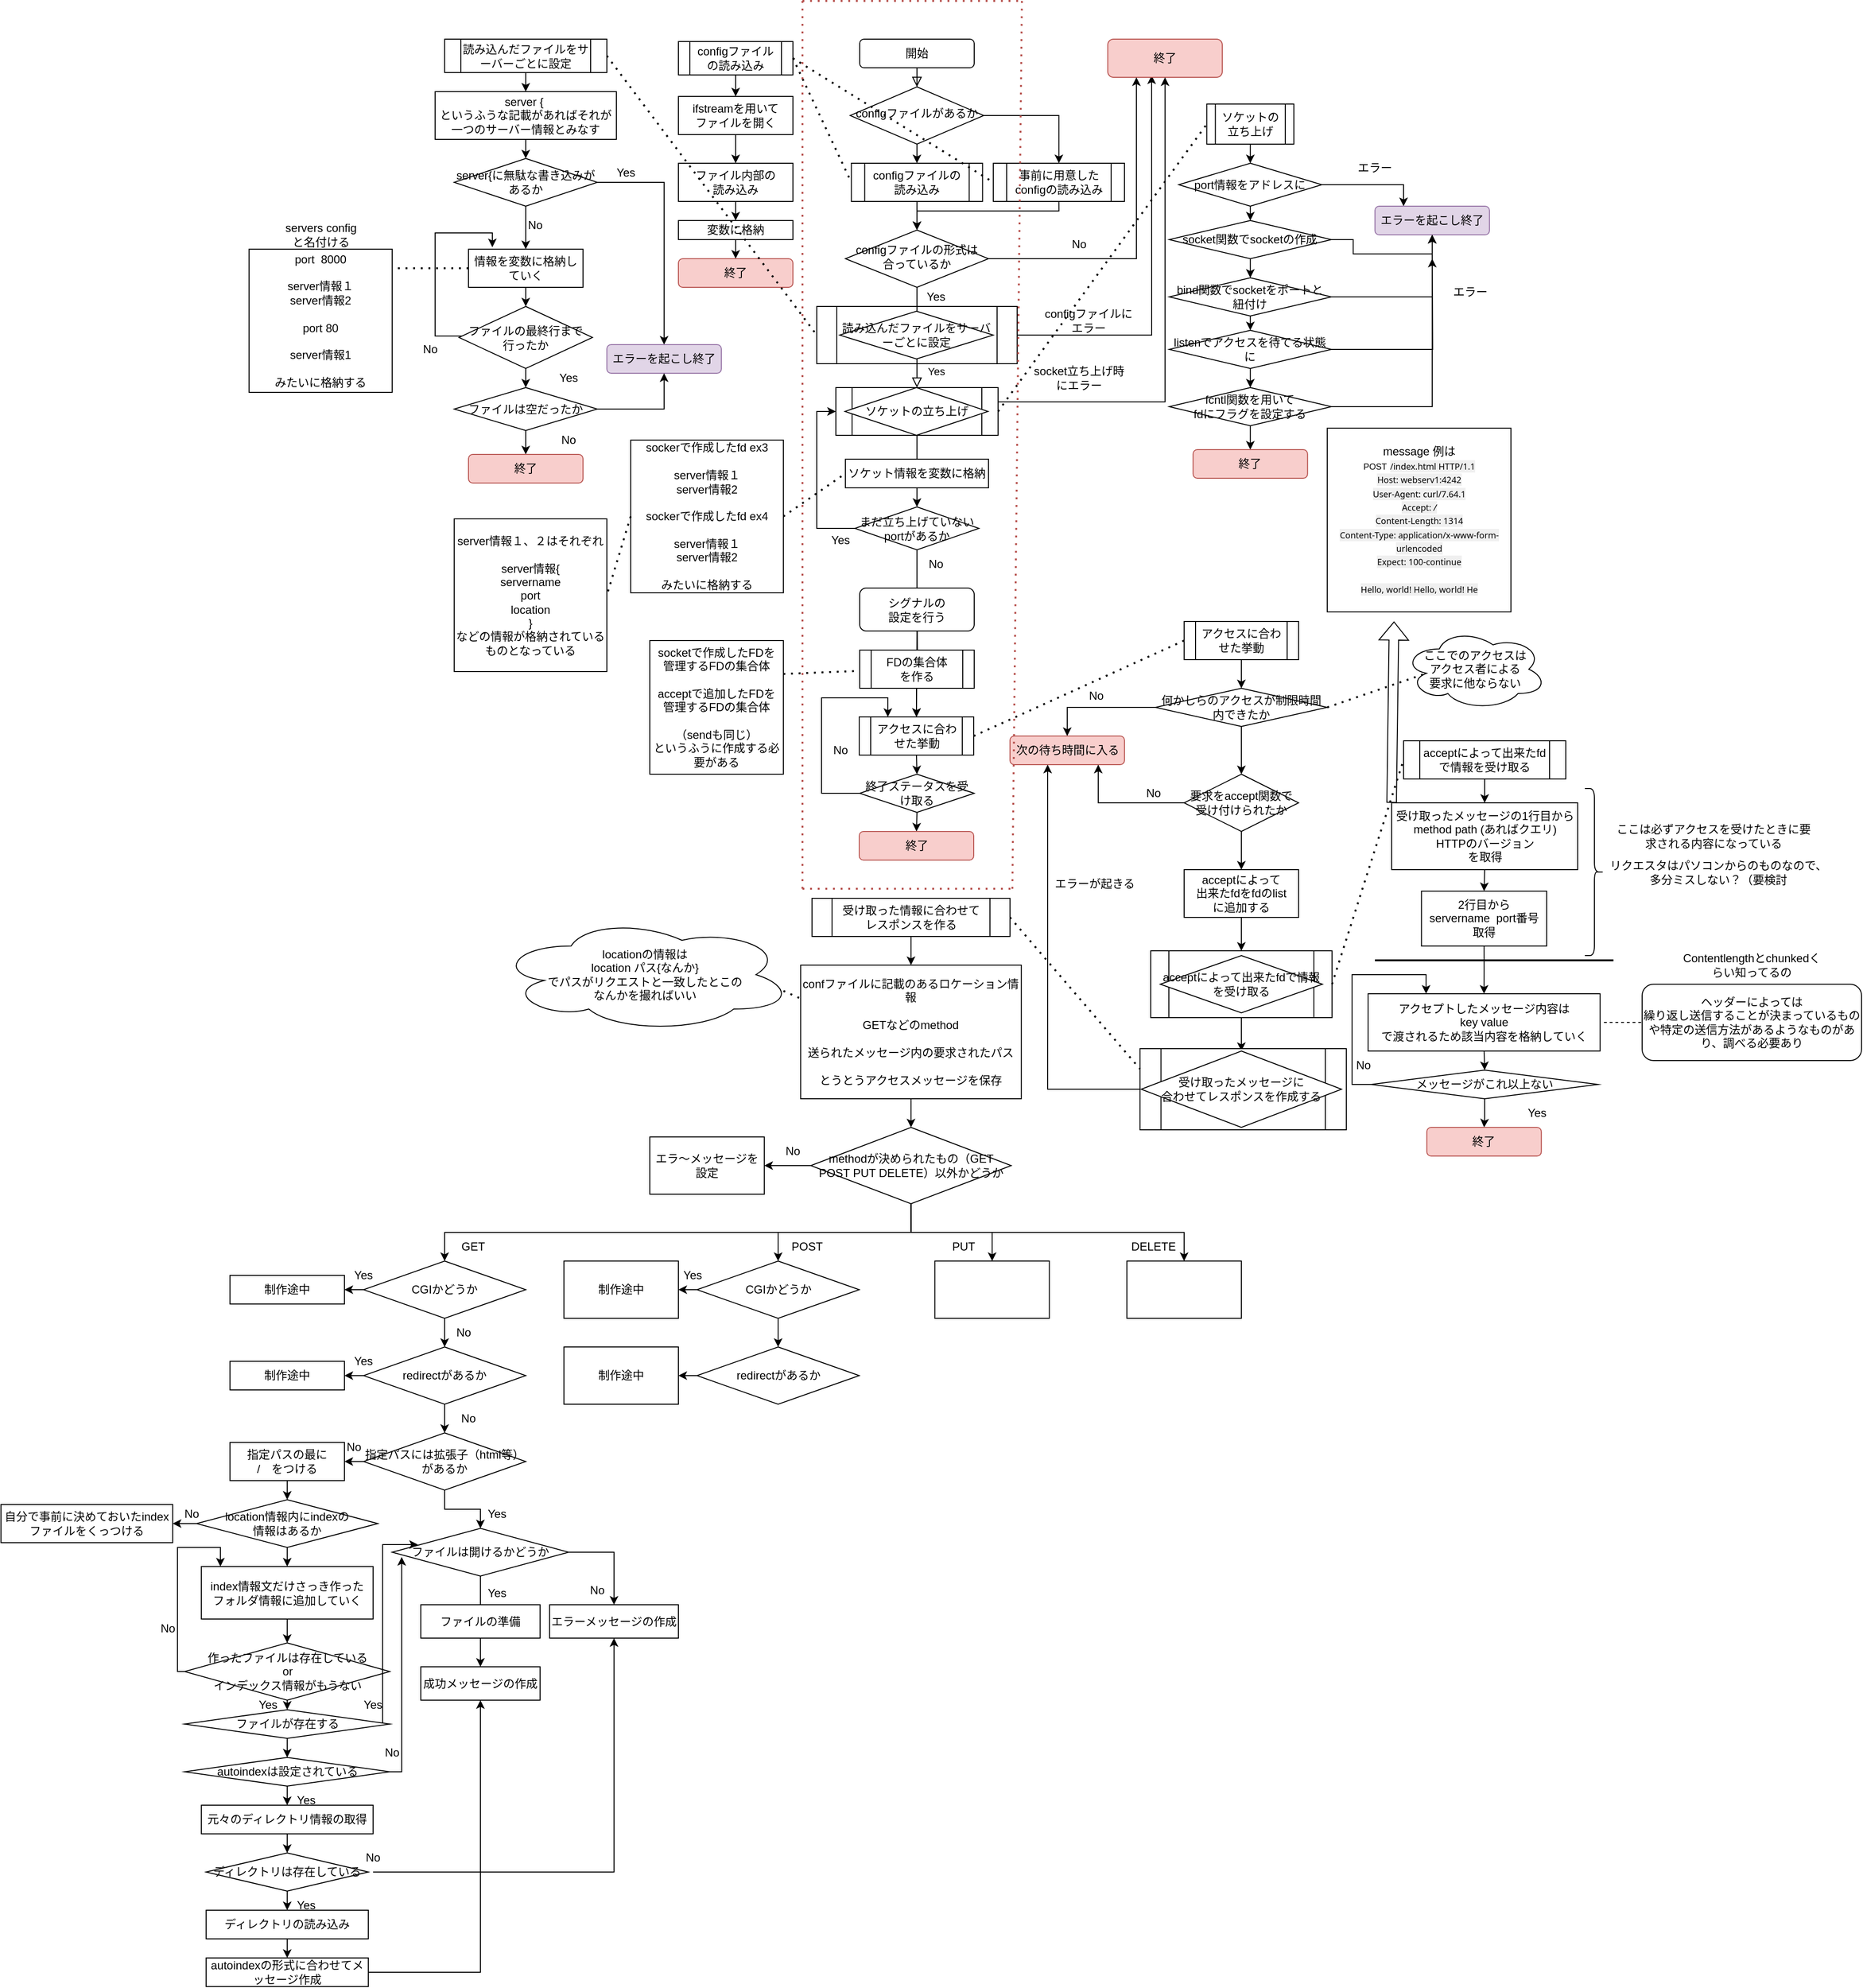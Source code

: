 <mxfile version="21.6.2" type="github">
  <diagram id="C5RBs43oDa-KdzZeNtuy" name="Page-1">
    <mxGraphModel dx="1755" dy="2561" grid="1" gridSize="10" guides="1" tooltips="1" connect="1" arrows="1" fold="1" page="1" pageScale="1" pageWidth="1200" pageHeight="1920" math="0" shadow="0">
      <root>
        <mxCell id="WIyWlLk6GJQsqaUBKTNV-0" />
        <mxCell id="WIyWlLk6GJQsqaUBKTNV-1" parent="WIyWlLk6GJQsqaUBKTNV-0" />
        <mxCell id="JqIszidguOzUqe5P66ZB-26" style="edgeStyle=orthogonalEdgeStyle;rounded=0;orthogonalLoop=1;jettySize=auto;html=1;exitX=1;exitY=0.5;exitDx=0;exitDy=0;entryX=0.383;entryY=0.95;entryDx=0;entryDy=0;entryPerimeter=0;" edge="1" parent="WIyWlLk6GJQsqaUBKTNV-1" source="JqIszidguOzUqe5P66ZB-24" target="WIyWlLk6GJQsqaUBKTNV-7">
          <mxGeometry relative="1" as="geometry" />
        </mxCell>
        <mxCell id="JqIszidguOzUqe5P66ZB-24" value="" style="shape=process;whiteSpace=wrap;html=1;backgroundOutline=1;" vertex="1" parent="WIyWlLk6GJQsqaUBKTNV-1">
          <mxGeometry x="5" y="300" width="210" height="60" as="geometry" />
        </mxCell>
        <mxCell id="WIyWlLk6GJQsqaUBKTNV-2" value="" style="rounded=0;html=1;jettySize=auto;orthogonalLoop=1;fontSize=11;endArrow=block;endFill=0;endSize=8;strokeWidth=1;shadow=0;labelBackgroundColor=none;edgeStyle=orthogonalEdgeStyle;" parent="WIyWlLk6GJQsqaUBKTNV-1" source="WIyWlLk6GJQsqaUBKTNV-3" target="WIyWlLk6GJQsqaUBKTNV-6" edge="1">
          <mxGeometry relative="1" as="geometry" />
        </mxCell>
        <mxCell id="WIyWlLk6GJQsqaUBKTNV-3" value="開始" style="rounded=1;whiteSpace=wrap;html=1;fontSize=12;glass=0;strokeWidth=1;shadow=0;" parent="WIyWlLk6GJQsqaUBKTNV-1" vertex="1">
          <mxGeometry x="50" y="20" width="120" height="30" as="geometry" />
        </mxCell>
        <mxCell id="JqIszidguOzUqe5P66ZB-6" style="edgeStyle=orthogonalEdgeStyle;rounded=0;orthogonalLoop=1;jettySize=auto;html=1;exitX=0.5;exitY=1;exitDx=0;exitDy=0;entryX=0.5;entryY=0;entryDx=0;entryDy=0;" edge="1" parent="WIyWlLk6GJQsqaUBKTNV-1" source="WIyWlLk6GJQsqaUBKTNV-6" target="JqIszidguOzUqe5P66ZB-0">
          <mxGeometry relative="1" as="geometry" />
        </mxCell>
        <mxCell id="JqIszidguOzUqe5P66ZB-11" style="edgeStyle=orthogonalEdgeStyle;rounded=0;orthogonalLoop=1;jettySize=auto;html=1;exitX=1;exitY=0.5;exitDx=0;exitDy=0;" edge="1" parent="WIyWlLk6GJQsqaUBKTNV-1" source="WIyWlLk6GJQsqaUBKTNV-6" target="JqIszidguOzUqe5P66ZB-10">
          <mxGeometry relative="1" as="geometry" />
        </mxCell>
        <mxCell id="WIyWlLk6GJQsqaUBKTNV-6" value="configファイルがあるか" style="rhombus;whiteSpace=wrap;html=1;shadow=0;fontFamily=Helvetica;fontSize=12;align=center;strokeWidth=1;spacing=6;spacingTop=-4;" parent="WIyWlLk6GJQsqaUBKTNV-1" vertex="1">
          <mxGeometry x="40" y="70" width="140" height="60" as="geometry" />
        </mxCell>
        <mxCell id="WIyWlLk6GJQsqaUBKTNV-7" value="終了" style="rounded=1;whiteSpace=wrap;html=1;fontSize=12;glass=0;strokeWidth=1;shadow=0;fillColor=#f8cecc;strokeColor=#b85450;" parent="WIyWlLk6GJQsqaUBKTNV-1" vertex="1">
          <mxGeometry x="310" y="20" width="120" height="40" as="geometry" />
        </mxCell>
        <mxCell id="WIyWlLk6GJQsqaUBKTNV-8" value="Yes" style="rounded=0;html=1;jettySize=auto;orthogonalLoop=1;fontSize=11;endArrow=block;endFill=0;endSize=8;strokeWidth=1;shadow=0;labelBackgroundColor=none;edgeStyle=orthogonalEdgeStyle;entryX=0.5;entryY=0;entryDx=0;entryDy=0;" parent="WIyWlLk6GJQsqaUBKTNV-1" source="WIyWlLk6GJQsqaUBKTNV-10" target="TDGCKYTghO1cMnS2qYgm-3" edge="1">
          <mxGeometry x="0.667" y="20" relative="1" as="geometry">
            <mxPoint as="offset" />
            <mxPoint x="110" y="270" as="targetPoint" />
          </mxGeometry>
        </mxCell>
        <mxCell id="JqIszidguOzUqe5P66ZB-13" style="edgeStyle=orthogonalEdgeStyle;rounded=0;orthogonalLoop=1;jettySize=auto;html=1;exitX=1;exitY=0.5;exitDx=0;exitDy=0;entryX=0.25;entryY=1;entryDx=0;entryDy=0;" edge="1" parent="WIyWlLk6GJQsqaUBKTNV-1" source="WIyWlLk6GJQsqaUBKTNV-10" target="WIyWlLk6GJQsqaUBKTNV-7">
          <mxGeometry relative="1" as="geometry" />
        </mxCell>
        <mxCell id="WIyWlLk6GJQsqaUBKTNV-10" value="configファイルの形式は合っているか" style="rhombus;whiteSpace=wrap;html=1;shadow=0;fontFamily=Helvetica;fontSize=12;align=center;strokeWidth=1;spacing=6;spacingTop=-4;" parent="WIyWlLk6GJQsqaUBKTNV-1" vertex="1">
          <mxGeometry x="35" y="220" width="150" height="60" as="geometry" />
        </mxCell>
        <mxCell id="TDGCKYTghO1cMnS2qYgm-7" style="edgeStyle=orthogonalEdgeStyle;rounded=0;orthogonalLoop=1;jettySize=auto;html=1;exitX=0.5;exitY=1;exitDx=0;exitDy=0;entryX=0.5;entryY=0;entryDx=0;entryDy=0;" parent="WIyWlLk6GJQsqaUBKTNV-1" source="JqIszidguOzUqe5P66ZB-100" target="JqIszidguOzUqe5P66ZB-89" edge="1">
          <mxGeometry relative="1" as="geometry">
            <mxPoint x="110" y="560" as="targetPoint" />
          </mxGeometry>
        </mxCell>
        <mxCell id="JqIszidguOzUqe5P66ZB-109" style="edgeStyle=orthogonalEdgeStyle;rounded=0;orthogonalLoop=1;jettySize=auto;html=1;exitX=1;exitY=0.5;exitDx=0;exitDy=0;entryX=0.5;entryY=1;entryDx=0;entryDy=0;" edge="1" parent="WIyWlLk6GJQsqaUBKTNV-1" source="TDGCKYTghO1cMnS2qYgm-3" target="WIyWlLk6GJQsqaUBKTNV-7">
          <mxGeometry relative="1" as="geometry">
            <Array as="points">
              <mxPoint x="195" y="400" />
              <mxPoint x="370" y="400" />
            </Array>
          </mxGeometry>
        </mxCell>
        <mxCell id="TDGCKYTghO1cMnS2qYgm-3" value="" style="shape=process;whiteSpace=wrap;html=1;backgroundOutline=1;" parent="WIyWlLk6GJQsqaUBKTNV-1" vertex="1">
          <mxGeometry x="25" y="385" width="170" height="50" as="geometry" />
        </mxCell>
        <mxCell id="TDGCKYTghO1cMnS2qYgm-11" style="edgeStyle=orthogonalEdgeStyle;rounded=0;orthogonalLoop=1;jettySize=auto;html=1;exitX=0.5;exitY=1;exitDx=0;exitDy=0;entryX=0.5;entryY=0;entryDx=0;entryDy=0;" parent="WIyWlLk6GJQsqaUBKTNV-1" source="JqIszidguOzUqe5P66ZB-89" target="TDGCKYTghO1cMnS2qYgm-14" edge="1">
          <mxGeometry relative="1" as="geometry">
            <mxPoint x="110" y="500" as="targetPoint" />
            <mxPoint x="110" y="590" as="sourcePoint" />
          </mxGeometry>
        </mxCell>
        <mxCell id="TDGCKYTghO1cMnS2qYgm-13" value="No" style="text;html=1;strokeColor=none;fillColor=none;align=center;verticalAlign=middle;whiteSpace=wrap;rounded=0;" parent="WIyWlLk6GJQsqaUBKTNV-1" vertex="1">
          <mxGeometry y="750" width="60" height="30" as="geometry" />
        </mxCell>
        <mxCell id="TDGCKYTghO1cMnS2qYgm-15" style="edgeStyle=orthogonalEdgeStyle;rounded=0;orthogonalLoop=1;jettySize=auto;html=1;exitX=0;exitY=0.5;exitDx=0;exitDy=0;entryX=0.25;entryY=0;entryDx=0;entryDy=0;" parent="WIyWlLk6GJQsqaUBKTNV-1" source="TDGCKYTghO1cMnS2qYgm-14" target="JqIszidguOzUqe5P66ZB-89" edge="1">
          <mxGeometry relative="1" as="geometry">
            <Array as="points">
              <mxPoint x="10" y="810" />
              <mxPoint x="10" y="710" />
              <mxPoint x="80" y="710" />
            </Array>
            <mxPoint x="80" y="560" as="targetPoint" />
          </mxGeometry>
        </mxCell>
        <mxCell id="TDGCKYTghO1cMnS2qYgm-18" style="edgeStyle=orthogonalEdgeStyle;rounded=0;orthogonalLoop=1;jettySize=auto;html=1;exitX=0.5;exitY=1;exitDx=0;exitDy=0;entryX=0.5;entryY=0;entryDx=0;entryDy=0;" parent="WIyWlLk6GJQsqaUBKTNV-1" source="TDGCKYTghO1cMnS2qYgm-14" target="TDGCKYTghO1cMnS2qYgm-17" edge="1">
          <mxGeometry relative="1" as="geometry" />
        </mxCell>
        <mxCell id="TDGCKYTghO1cMnS2qYgm-14" value="終了ステータスを受け取る" style="rhombus;whiteSpace=wrap;html=1;" parent="WIyWlLk6GJQsqaUBKTNV-1" vertex="1">
          <mxGeometry x="50" y="790" width="120" height="40" as="geometry" />
        </mxCell>
        <mxCell id="TDGCKYTghO1cMnS2qYgm-17" value="終了" style="rounded=1;whiteSpace=wrap;html=1;fontSize=12;glass=0;strokeWidth=1;shadow=0;fillColor=#f8cecc;strokeColor=#b85450;" parent="WIyWlLk6GJQsqaUBKTNV-1" vertex="1">
          <mxGeometry x="49.5" y="850" width="120" height="30" as="geometry" />
        </mxCell>
        <mxCell id="JqIszidguOzUqe5P66ZB-7" style="edgeStyle=orthogonalEdgeStyle;rounded=0;orthogonalLoop=1;jettySize=auto;html=1;exitX=0.5;exitY=1;exitDx=0;exitDy=0;entryX=0.5;entryY=0;entryDx=0;entryDy=0;" edge="1" parent="WIyWlLk6GJQsqaUBKTNV-1" source="JqIszidguOzUqe5P66ZB-0" target="WIyWlLk6GJQsqaUBKTNV-10">
          <mxGeometry relative="1" as="geometry" />
        </mxCell>
        <mxCell id="JqIszidguOzUqe5P66ZB-0" value="configファイルの&lt;br&gt;読み込み" style="shape=process;whiteSpace=wrap;html=1;backgroundOutline=1;" vertex="1" parent="WIyWlLk6GJQsqaUBKTNV-1">
          <mxGeometry x="41.25" y="150" width="137.5" height="40" as="geometry" />
        </mxCell>
        <mxCell id="JqIszidguOzUqe5P66ZB-16" style="edgeStyle=orthogonalEdgeStyle;rounded=0;orthogonalLoop=1;jettySize=auto;html=1;exitX=0.5;exitY=1;exitDx=0;exitDy=0;entryX=0.5;entryY=0;entryDx=0;entryDy=0;" edge="1" parent="WIyWlLk6GJQsqaUBKTNV-1" source="JqIszidguOzUqe5P66ZB-1" target="JqIszidguOzUqe5P66ZB-15">
          <mxGeometry relative="1" as="geometry" />
        </mxCell>
        <mxCell id="JqIszidguOzUqe5P66ZB-1" value="configファイル&lt;br&gt;の読み込み" style="shape=process;whiteSpace=wrap;html=1;backgroundOutline=1;" vertex="1" parent="WIyWlLk6GJQsqaUBKTNV-1">
          <mxGeometry x="-140" y="22.5" width="120" height="35" as="geometry" />
        </mxCell>
        <mxCell id="JqIszidguOzUqe5P66ZB-12" style="edgeStyle=orthogonalEdgeStyle;rounded=0;orthogonalLoop=1;jettySize=auto;html=1;exitX=0.5;exitY=1;exitDx=0;exitDy=0;entryX=0.5;entryY=0;entryDx=0;entryDy=0;" edge="1" parent="WIyWlLk6GJQsqaUBKTNV-1" source="JqIszidguOzUqe5P66ZB-10" target="WIyWlLk6GJQsqaUBKTNV-10">
          <mxGeometry relative="1" as="geometry">
            <Array as="points">
              <mxPoint x="259" y="200" />
              <mxPoint x="110" y="200" />
            </Array>
          </mxGeometry>
        </mxCell>
        <mxCell id="JqIszidguOzUqe5P66ZB-10" value="事前に用意した&lt;br&gt;configの読み込み" style="shape=process;whiteSpace=wrap;html=1;backgroundOutline=1;" vertex="1" parent="WIyWlLk6GJQsqaUBKTNV-1">
          <mxGeometry x="190" y="150" width="137.5" height="40" as="geometry" />
        </mxCell>
        <mxCell id="JqIszidguOzUqe5P66ZB-14" value="No" style="text;html=1;strokeColor=none;fillColor=none;align=center;verticalAlign=middle;whiteSpace=wrap;rounded=0;" vertex="1" parent="WIyWlLk6GJQsqaUBKTNV-1">
          <mxGeometry x="250" y="220" width="60" height="30" as="geometry" />
        </mxCell>
        <mxCell id="JqIszidguOzUqe5P66ZB-18" style="edgeStyle=orthogonalEdgeStyle;rounded=0;orthogonalLoop=1;jettySize=auto;html=1;exitX=0.5;exitY=1;exitDx=0;exitDy=0;entryX=0.5;entryY=0;entryDx=0;entryDy=0;" edge="1" parent="WIyWlLk6GJQsqaUBKTNV-1" source="JqIszidguOzUqe5P66ZB-15" target="JqIszidguOzUqe5P66ZB-17">
          <mxGeometry relative="1" as="geometry" />
        </mxCell>
        <mxCell id="JqIszidguOzUqe5P66ZB-15" value="ifstreamを用いて&lt;br&gt;ファイルを開く" style="rounded=0;whiteSpace=wrap;html=1;" vertex="1" parent="WIyWlLk6GJQsqaUBKTNV-1">
          <mxGeometry x="-140" y="80" width="120" height="40" as="geometry" />
        </mxCell>
        <mxCell id="JqIszidguOzUqe5P66ZB-20" style="edgeStyle=orthogonalEdgeStyle;rounded=0;orthogonalLoop=1;jettySize=auto;html=1;exitX=0.5;exitY=1;exitDx=0;exitDy=0;entryX=0.5;entryY=0;entryDx=0;entryDy=0;" edge="1" parent="WIyWlLk6GJQsqaUBKTNV-1" source="JqIszidguOzUqe5P66ZB-17" target="JqIszidguOzUqe5P66ZB-19">
          <mxGeometry relative="1" as="geometry" />
        </mxCell>
        <mxCell id="JqIszidguOzUqe5P66ZB-17" value="ファイル内部の&lt;br&gt;読み込み" style="rounded=0;whiteSpace=wrap;html=1;" vertex="1" parent="WIyWlLk6GJQsqaUBKTNV-1">
          <mxGeometry x="-140" y="150" width="120" height="40" as="geometry" />
        </mxCell>
        <mxCell id="JqIszidguOzUqe5P66ZB-22" style="edgeStyle=orthogonalEdgeStyle;rounded=0;orthogonalLoop=1;jettySize=auto;html=1;exitX=0.5;exitY=1;exitDx=0;exitDy=0;entryX=0.5;entryY=0;entryDx=0;entryDy=0;" edge="1" parent="WIyWlLk6GJQsqaUBKTNV-1" source="JqIszidguOzUqe5P66ZB-19" target="JqIszidguOzUqe5P66ZB-21">
          <mxGeometry relative="1" as="geometry" />
        </mxCell>
        <mxCell id="JqIszidguOzUqe5P66ZB-19" value="変数に格納" style="rounded=0;whiteSpace=wrap;html=1;" vertex="1" parent="WIyWlLk6GJQsqaUBKTNV-1">
          <mxGeometry x="-140" y="210" width="120" height="20" as="geometry" />
        </mxCell>
        <mxCell id="JqIszidguOzUqe5P66ZB-21" value="終了" style="rounded=1;whiteSpace=wrap;html=1;fillColor=#f8cecc;strokeColor=#b85450;" vertex="1" parent="WIyWlLk6GJQsqaUBKTNV-1">
          <mxGeometry x="-140" y="250" width="120" height="30" as="geometry" />
        </mxCell>
        <mxCell id="JqIszidguOzUqe5P66ZB-23" value="読み込んだファイルをサーバーごとに設定" style="rhombus;whiteSpace=wrap;html=1;" vertex="1" parent="WIyWlLk6GJQsqaUBKTNV-1">
          <mxGeometry x="29" y="305" width="161" height="50" as="geometry" />
        </mxCell>
        <mxCell id="JqIszidguOzUqe5P66ZB-27" value="configファイルにエラー" style="text;html=1;strokeColor=none;fillColor=none;align=center;verticalAlign=middle;whiteSpace=wrap;rounded=0;" vertex="1" parent="WIyWlLk6GJQsqaUBKTNV-1">
          <mxGeometry x="240" y="300" width="100" height="30" as="geometry" />
        </mxCell>
        <mxCell id="JqIszidguOzUqe5P66ZB-28" value="Yes" style="text;html=1;strokeColor=none;fillColor=none;align=center;verticalAlign=middle;whiteSpace=wrap;rounded=0;" vertex="1" parent="WIyWlLk6GJQsqaUBKTNV-1">
          <mxGeometry x="100" y="275" width="60" height="30" as="geometry" />
        </mxCell>
        <mxCell id="JqIszidguOzUqe5P66ZB-31" style="edgeStyle=orthogonalEdgeStyle;rounded=0;orthogonalLoop=1;jettySize=auto;html=1;exitX=0.5;exitY=1;exitDx=0;exitDy=0;entryX=0.5;entryY=0;entryDx=0;entryDy=0;" edge="1" parent="WIyWlLk6GJQsqaUBKTNV-1" source="JqIszidguOzUqe5P66ZB-29" target="JqIszidguOzUqe5P66ZB-30">
          <mxGeometry relative="1" as="geometry" />
        </mxCell>
        <mxCell id="JqIszidguOzUqe5P66ZB-29" value="読み込んだファイルをサーバーごとに設定" style="shape=process;whiteSpace=wrap;html=1;backgroundOutline=1;" vertex="1" parent="WIyWlLk6GJQsqaUBKTNV-1">
          <mxGeometry x="-385" y="20" width="170" height="35" as="geometry" />
        </mxCell>
        <mxCell id="JqIszidguOzUqe5P66ZB-33" style="edgeStyle=orthogonalEdgeStyle;rounded=0;orthogonalLoop=1;jettySize=auto;html=1;exitX=0.5;exitY=1;exitDx=0;exitDy=0;entryX=0.5;entryY=0;entryDx=0;entryDy=0;" edge="1" parent="WIyWlLk6GJQsqaUBKTNV-1" source="JqIszidguOzUqe5P66ZB-30" target="JqIszidguOzUqe5P66ZB-32">
          <mxGeometry relative="1" as="geometry" />
        </mxCell>
        <mxCell id="JqIszidguOzUqe5P66ZB-30" value="server {&amp;nbsp;&lt;br&gt;というふうな記載があればそれが一つのサーバー情報とみなす" style="rounded=0;whiteSpace=wrap;html=1;" vertex="1" parent="WIyWlLk6GJQsqaUBKTNV-1">
          <mxGeometry x="-395" y="75" width="190" height="50" as="geometry" />
        </mxCell>
        <mxCell id="JqIszidguOzUqe5P66ZB-36" style="edgeStyle=orthogonalEdgeStyle;rounded=0;orthogonalLoop=1;jettySize=auto;html=1;exitX=1;exitY=0.5;exitDx=0;exitDy=0;entryX=0.5;entryY=0;entryDx=0;entryDy=0;" edge="1" parent="WIyWlLk6GJQsqaUBKTNV-1" source="JqIszidguOzUqe5P66ZB-32" target="JqIszidguOzUqe5P66ZB-35">
          <mxGeometry relative="1" as="geometry">
            <mxPoint x="-198" y="190" as="targetPoint" />
          </mxGeometry>
        </mxCell>
        <mxCell id="JqIszidguOzUqe5P66ZB-39" style="edgeStyle=orthogonalEdgeStyle;rounded=0;orthogonalLoop=1;jettySize=auto;html=1;exitX=0.5;exitY=1;exitDx=0;exitDy=0;entryX=0.5;entryY=0;entryDx=0;entryDy=0;" edge="1" parent="WIyWlLk6GJQsqaUBKTNV-1" source="JqIszidguOzUqe5P66ZB-32" target="JqIszidguOzUqe5P66ZB-38">
          <mxGeometry relative="1" as="geometry" />
        </mxCell>
        <mxCell id="JqIszidguOzUqe5P66ZB-32" value="server{に無駄な書き込みがあるか" style="rhombus;whiteSpace=wrap;html=1;" vertex="1" parent="WIyWlLk6GJQsqaUBKTNV-1">
          <mxGeometry x="-375" y="145" width="150" height="50" as="geometry" />
        </mxCell>
        <mxCell id="JqIszidguOzUqe5P66ZB-35" value="エラーを起こし終了" style="rounded=1;whiteSpace=wrap;html=1;fillColor=#e1d5e7;strokeColor=#9673a6;" vertex="1" parent="WIyWlLk6GJQsqaUBKTNV-1">
          <mxGeometry x="-215" y="340" width="120" height="30" as="geometry" />
        </mxCell>
        <mxCell id="JqIszidguOzUqe5P66ZB-41" style="edgeStyle=orthogonalEdgeStyle;rounded=0;orthogonalLoop=1;jettySize=auto;html=1;exitX=0.5;exitY=1;exitDx=0;exitDy=0;entryX=0.5;entryY=0;entryDx=0;entryDy=0;" edge="1" parent="WIyWlLk6GJQsqaUBKTNV-1" source="JqIszidguOzUqe5P66ZB-38" target="JqIszidguOzUqe5P66ZB-40">
          <mxGeometry relative="1" as="geometry" />
        </mxCell>
        <mxCell id="JqIszidguOzUqe5P66ZB-38" value="情報を変数に格納していく" style="rounded=0;whiteSpace=wrap;html=1;" vertex="1" parent="WIyWlLk6GJQsqaUBKTNV-1">
          <mxGeometry x="-360" y="240" width="120" height="40" as="geometry" />
        </mxCell>
        <mxCell id="JqIszidguOzUqe5P66ZB-42" style="edgeStyle=orthogonalEdgeStyle;rounded=0;orthogonalLoop=1;jettySize=auto;html=1;exitX=0;exitY=0.5;exitDx=0;exitDy=0;" edge="1" parent="WIyWlLk6GJQsqaUBKTNV-1" source="JqIszidguOzUqe5P66ZB-40">
          <mxGeometry relative="1" as="geometry">
            <mxPoint x="-375" y="330" as="sourcePoint" />
            <mxPoint x="-335" y="238" as="targetPoint" />
            <Array as="points">
              <mxPoint x="-345" y="331" />
              <mxPoint x="-395" y="331" />
              <mxPoint x="-395" y="223" />
              <mxPoint x="-335" y="223" />
            </Array>
          </mxGeometry>
        </mxCell>
        <mxCell id="JqIszidguOzUqe5P66ZB-51" style="edgeStyle=orthogonalEdgeStyle;rounded=0;orthogonalLoop=1;jettySize=auto;html=1;exitX=0.5;exitY=1;exitDx=0;exitDy=0;entryX=0.5;entryY=0;entryDx=0;entryDy=0;" edge="1" parent="WIyWlLk6GJQsqaUBKTNV-1" source="JqIszidguOzUqe5P66ZB-40" target="JqIszidguOzUqe5P66ZB-49">
          <mxGeometry relative="1" as="geometry" />
        </mxCell>
        <mxCell id="JqIszidguOzUqe5P66ZB-40" value="ファイルの最終行まで&lt;br&gt;行ったか" style="rhombus;whiteSpace=wrap;html=1;" vertex="1" parent="WIyWlLk6GJQsqaUBKTNV-1">
          <mxGeometry x="-370" y="300" width="140" height="65" as="geometry" />
        </mxCell>
        <mxCell id="JqIszidguOzUqe5P66ZB-43" value="No" style="text;html=1;strokeColor=none;fillColor=none;align=center;verticalAlign=middle;whiteSpace=wrap;rounded=0;" vertex="1" parent="WIyWlLk6GJQsqaUBKTNV-1">
          <mxGeometry x="-430" y="330" width="60" height="30" as="geometry" />
        </mxCell>
        <mxCell id="JqIszidguOzUqe5P66ZB-52" style="edgeStyle=orthogonalEdgeStyle;rounded=0;orthogonalLoop=1;jettySize=auto;html=1;exitX=1;exitY=0.5;exitDx=0;exitDy=0;entryX=0.5;entryY=1;entryDx=0;entryDy=0;" edge="1" parent="WIyWlLk6GJQsqaUBKTNV-1" source="JqIszidguOzUqe5P66ZB-49" target="JqIszidguOzUqe5P66ZB-35">
          <mxGeometry relative="1" as="geometry">
            <mxPoint x="-168" y="220" as="targetPoint" />
          </mxGeometry>
        </mxCell>
        <mxCell id="JqIszidguOzUqe5P66ZB-55" style="edgeStyle=orthogonalEdgeStyle;rounded=0;orthogonalLoop=1;jettySize=auto;html=1;exitX=0.5;exitY=1;exitDx=0;exitDy=0;entryX=0.5;entryY=0;entryDx=0;entryDy=0;" edge="1" parent="WIyWlLk6GJQsqaUBKTNV-1" source="JqIszidguOzUqe5P66ZB-49" target="JqIszidguOzUqe5P66ZB-54">
          <mxGeometry relative="1" as="geometry" />
        </mxCell>
        <mxCell id="JqIszidguOzUqe5P66ZB-49" value="ファイルは空だったか" style="rhombus;whiteSpace=wrap;html=1;" vertex="1" parent="WIyWlLk6GJQsqaUBKTNV-1">
          <mxGeometry x="-375" y="385" width="150" height="45" as="geometry" />
        </mxCell>
        <mxCell id="JqIszidguOzUqe5P66ZB-46" value="Yes" style="text;html=1;strokeColor=none;fillColor=none;align=center;verticalAlign=middle;whiteSpace=wrap;rounded=0;" vertex="1" parent="WIyWlLk6GJQsqaUBKTNV-1">
          <mxGeometry x="-285" y="360" width="60" height="30" as="geometry" />
        </mxCell>
        <mxCell id="JqIszidguOzUqe5P66ZB-53" value="Yes" style="text;html=1;strokeColor=none;fillColor=none;align=center;verticalAlign=middle;whiteSpace=wrap;rounded=0;" vertex="1" parent="WIyWlLk6GJQsqaUBKTNV-1">
          <mxGeometry x="-225" y="145" width="60" height="30" as="geometry" />
        </mxCell>
        <mxCell id="JqIszidguOzUqe5P66ZB-54" value="終了" style="rounded=1;whiteSpace=wrap;html=1;fillColor=#f8cecc;strokeColor=#b85450;" vertex="1" parent="WIyWlLk6GJQsqaUBKTNV-1">
          <mxGeometry x="-360" y="455" width="120" height="30" as="geometry" />
        </mxCell>
        <mxCell id="JqIszidguOzUqe5P66ZB-56" value="No" style="text;html=1;strokeColor=none;fillColor=none;align=center;verticalAlign=middle;whiteSpace=wrap;rounded=0;" vertex="1" parent="WIyWlLk6GJQsqaUBKTNV-1">
          <mxGeometry x="-285" y="425" width="60" height="30" as="geometry" />
        </mxCell>
        <mxCell id="JqIszidguOzUqe5P66ZB-57" value="port &amp;nbsp;8000&lt;br&gt;&lt;br&gt;server情報１&lt;br&gt;server情報2&lt;br&gt;&lt;br&gt;port 80&lt;br&gt;&lt;br&gt;server情報1&lt;br&gt;&lt;br&gt;みたいに格納する" style="whiteSpace=wrap;html=1;aspect=fixed;" vertex="1" parent="WIyWlLk6GJQsqaUBKTNV-1">
          <mxGeometry x="-590" y="240" width="150" height="150" as="geometry" />
        </mxCell>
        <mxCell id="JqIszidguOzUqe5P66ZB-59" value="" style="endArrow=none;dashed=1;html=1;dashPattern=1 3;strokeWidth=2;rounded=0;entryX=1.027;entryY=0.133;entryDx=0;entryDy=0;exitX=0;exitY=0.5;exitDx=0;exitDy=0;entryPerimeter=0;" edge="1" parent="WIyWlLk6GJQsqaUBKTNV-1" source="JqIszidguOzUqe5P66ZB-38" target="JqIszidguOzUqe5P66ZB-57">
          <mxGeometry width="50" height="50" relative="1" as="geometry">
            <mxPoint x="-595" y="445" as="sourcePoint" />
            <mxPoint x="-450" y="310" as="targetPoint" />
          </mxGeometry>
        </mxCell>
        <mxCell id="JqIszidguOzUqe5P66ZB-60" value="servers config&lt;br&gt;と名付ける" style="text;html=1;strokeColor=none;fillColor=none;align=center;verticalAlign=middle;whiteSpace=wrap;rounded=0;" vertex="1" parent="WIyWlLk6GJQsqaUBKTNV-1">
          <mxGeometry x="-572.5" y="210" width="115" height="30" as="geometry" />
        </mxCell>
        <mxCell id="JqIszidguOzUqe5P66ZB-61" value="ソケットの立ち上げ" style="rhombus;whiteSpace=wrap;html=1;" vertex="1" parent="WIyWlLk6GJQsqaUBKTNV-1">
          <mxGeometry x="34.5" y="385" width="150" height="50" as="geometry" />
        </mxCell>
        <mxCell id="JqIszidguOzUqe5P66ZB-65" style="edgeStyle=orthogonalEdgeStyle;rounded=0;orthogonalLoop=1;jettySize=auto;html=1;exitX=0.5;exitY=1;exitDx=0;exitDy=0;entryX=0.5;entryY=0;entryDx=0;entryDy=0;" edge="1" parent="WIyWlLk6GJQsqaUBKTNV-1" source="JqIszidguOzUqe5P66ZB-62" target="JqIszidguOzUqe5P66ZB-64">
          <mxGeometry relative="1" as="geometry" />
        </mxCell>
        <mxCell id="JqIszidguOzUqe5P66ZB-62" value="ソケットの立ち上げ" style="shape=process;whiteSpace=wrap;html=1;backgroundOutline=1;" vertex="1" parent="WIyWlLk6GJQsqaUBKTNV-1">
          <mxGeometry x="413.75" y="88" width="91.25" height="42" as="geometry" />
        </mxCell>
        <mxCell id="JqIszidguOzUqe5P66ZB-68" style="edgeStyle=orthogonalEdgeStyle;rounded=0;orthogonalLoop=1;jettySize=auto;html=1;exitX=1;exitY=0.5;exitDx=0;exitDy=0;entryX=0.25;entryY=0;entryDx=0;entryDy=0;" edge="1" parent="WIyWlLk6GJQsqaUBKTNV-1" source="JqIszidguOzUqe5P66ZB-64" target="JqIszidguOzUqe5P66ZB-67">
          <mxGeometry relative="1" as="geometry">
            <Array as="points">
              <mxPoint x="620" y="173" />
            </Array>
          </mxGeometry>
        </mxCell>
        <mxCell id="JqIszidguOzUqe5P66ZB-72" style="edgeStyle=orthogonalEdgeStyle;rounded=0;orthogonalLoop=1;jettySize=auto;html=1;exitX=0.5;exitY=1;exitDx=0;exitDy=0;entryX=0.5;entryY=0;entryDx=0;entryDy=0;" edge="1" parent="WIyWlLk6GJQsqaUBKTNV-1" source="JqIszidguOzUqe5P66ZB-64" target="JqIszidguOzUqe5P66ZB-71">
          <mxGeometry relative="1" as="geometry" />
        </mxCell>
        <mxCell id="JqIszidguOzUqe5P66ZB-64" value="port情報をアドレスに" style="rhombus;whiteSpace=wrap;html=1;" vertex="1" parent="WIyWlLk6GJQsqaUBKTNV-1">
          <mxGeometry x="384.38" y="150" width="150" height="45" as="geometry" />
        </mxCell>
        <mxCell id="JqIszidguOzUqe5P66ZB-67" value="エラーを起こし終了" style="rounded=1;whiteSpace=wrap;html=1;fillColor=#e1d5e7;strokeColor=#9673a6;" vertex="1" parent="WIyWlLk6GJQsqaUBKTNV-1">
          <mxGeometry x="590" y="195" width="120" height="30" as="geometry" />
        </mxCell>
        <mxCell id="JqIszidguOzUqe5P66ZB-69" value="エラー" style="text;html=1;strokeColor=none;fillColor=none;align=center;verticalAlign=middle;whiteSpace=wrap;rounded=0;" vertex="1" parent="WIyWlLk6GJQsqaUBKTNV-1">
          <mxGeometry x="560" y="140" width="60" height="30" as="geometry" />
        </mxCell>
        <mxCell id="JqIszidguOzUqe5P66ZB-73" style="edgeStyle=orthogonalEdgeStyle;rounded=0;orthogonalLoop=1;jettySize=auto;html=1;exitX=1;exitY=0.5;exitDx=0;exitDy=0;entryX=0.5;entryY=1;entryDx=0;entryDy=0;" edge="1" parent="WIyWlLk6GJQsqaUBKTNV-1" source="JqIszidguOzUqe5P66ZB-71" target="JqIszidguOzUqe5P66ZB-67">
          <mxGeometry relative="1" as="geometry" />
        </mxCell>
        <mxCell id="JqIszidguOzUqe5P66ZB-76" style="edgeStyle=orthogonalEdgeStyle;rounded=0;orthogonalLoop=1;jettySize=auto;html=1;exitX=0.5;exitY=1;exitDx=0;exitDy=0;entryX=0.5;entryY=0;entryDx=0;entryDy=0;" edge="1" parent="WIyWlLk6GJQsqaUBKTNV-1" source="JqIszidguOzUqe5P66ZB-71" target="JqIszidguOzUqe5P66ZB-75">
          <mxGeometry relative="1" as="geometry" />
        </mxCell>
        <mxCell id="JqIszidguOzUqe5P66ZB-71" value="socket関数でsocketの作成" style="rhombus;whiteSpace=wrap;html=1;" vertex="1" parent="WIyWlLk6GJQsqaUBKTNV-1">
          <mxGeometry x="374.38" y="210" width="170" height="40" as="geometry" />
        </mxCell>
        <mxCell id="JqIszidguOzUqe5P66ZB-74" value="エラー" style="text;html=1;strokeColor=none;fillColor=none;align=center;verticalAlign=middle;whiteSpace=wrap;rounded=0;" vertex="1" parent="WIyWlLk6GJQsqaUBKTNV-1">
          <mxGeometry x="660" y="270" width="60" height="30" as="geometry" />
        </mxCell>
        <mxCell id="JqIszidguOzUqe5P66ZB-77" style="edgeStyle=orthogonalEdgeStyle;rounded=0;orthogonalLoop=1;jettySize=auto;html=1;exitX=1;exitY=0.5;exitDx=0;exitDy=0;entryX=0.5;entryY=1;entryDx=0;entryDy=0;" edge="1" parent="WIyWlLk6GJQsqaUBKTNV-1" source="JqIszidguOzUqe5P66ZB-75" target="JqIszidguOzUqe5P66ZB-67">
          <mxGeometry relative="1" as="geometry" />
        </mxCell>
        <mxCell id="JqIszidguOzUqe5P66ZB-79" style="edgeStyle=orthogonalEdgeStyle;rounded=0;orthogonalLoop=1;jettySize=auto;html=1;exitX=0.5;exitY=1;exitDx=0;exitDy=0;entryX=0.5;entryY=0;entryDx=0;entryDy=0;" edge="1" parent="WIyWlLk6GJQsqaUBKTNV-1" source="JqIszidguOzUqe5P66ZB-75" target="JqIszidguOzUqe5P66ZB-78">
          <mxGeometry relative="1" as="geometry" />
        </mxCell>
        <mxCell id="JqIszidguOzUqe5P66ZB-75" value="bind関数でsocketをポートと&lt;br&gt;紐付け" style="rhombus;whiteSpace=wrap;html=1;" vertex="1" parent="WIyWlLk6GJQsqaUBKTNV-1">
          <mxGeometry x="374.38" y="270" width="170" height="40" as="geometry" />
        </mxCell>
        <mxCell id="JqIszidguOzUqe5P66ZB-80" style="edgeStyle=orthogonalEdgeStyle;rounded=0;orthogonalLoop=1;jettySize=auto;html=1;exitX=1;exitY=0.5;exitDx=0;exitDy=0;" edge="1" parent="WIyWlLk6GJQsqaUBKTNV-1" source="JqIszidguOzUqe5P66ZB-78">
          <mxGeometry relative="1" as="geometry">
            <mxPoint x="650" y="250" as="targetPoint" />
          </mxGeometry>
        </mxCell>
        <mxCell id="JqIszidguOzUqe5P66ZB-82" style="edgeStyle=orthogonalEdgeStyle;rounded=0;orthogonalLoop=1;jettySize=auto;html=1;exitX=0.5;exitY=1;exitDx=0;exitDy=0;entryX=0.5;entryY=0;entryDx=0;entryDy=0;" edge="1" parent="WIyWlLk6GJQsqaUBKTNV-1" source="JqIszidguOzUqe5P66ZB-78" target="JqIszidguOzUqe5P66ZB-81">
          <mxGeometry relative="1" as="geometry" />
        </mxCell>
        <mxCell id="JqIszidguOzUqe5P66ZB-78" value="listenでアクセスを待てる状態に" style="rhombus;whiteSpace=wrap;html=1;" vertex="1" parent="WIyWlLk6GJQsqaUBKTNV-1">
          <mxGeometry x="374.38" y="325" width="170" height="40" as="geometry" />
        </mxCell>
        <mxCell id="JqIszidguOzUqe5P66ZB-83" style="edgeStyle=orthogonalEdgeStyle;rounded=0;orthogonalLoop=1;jettySize=auto;html=1;exitX=1;exitY=0.5;exitDx=0;exitDy=0;entryX=0.5;entryY=1;entryDx=0;entryDy=0;" edge="1" parent="WIyWlLk6GJQsqaUBKTNV-1" source="JqIszidguOzUqe5P66ZB-81" target="JqIszidguOzUqe5P66ZB-67">
          <mxGeometry relative="1" as="geometry" />
        </mxCell>
        <mxCell id="JqIszidguOzUqe5P66ZB-87" style="edgeStyle=orthogonalEdgeStyle;rounded=0;orthogonalLoop=1;jettySize=auto;html=1;exitX=0.5;exitY=1;exitDx=0;exitDy=0;entryX=0.5;entryY=0;entryDx=0;entryDy=0;" edge="1" parent="WIyWlLk6GJQsqaUBKTNV-1" source="JqIszidguOzUqe5P66ZB-81" target="JqIszidguOzUqe5P66ZB-86">
          <mxGeometry relative="1" as="geometry" />
        </mxCell>
        <mxCell id="JqIszidguOzUqe5P66ZB-81" value="fcntl関数を用いて&lt;br&gt;fdにフラグを設定する" style="rhombus;whiteSpace=wrap;html=1;" vertex="1" parent="WIyWlLk6GJQsqaUBKTNV-1">
          <mxGeometry x="374.38" y="385" width="170" height="40" as="geometry" />
        </mxCell>
        <mxCell id="JqIszidguOzUqe5P66ZB-86" value="終了" style="rounded=1;whiteSpace=wrap;html=1;fillColor=#f8cecc;strokeColor=#b85450;" vertex="1" parent="WIyWlLk6GJQsqaUBKTNV-1">
          <mxGeometry x="399.38" y="450" width="120" height="30" as="geometry" />
        </mxCell>
        <mxCell id="JqIszidguOzUqe5P66ZB-90" value="" style="edgeStyle=orthogonalEdgeStyle;rounded=0;orthogonalLoop=1;jettySize=auto;html=1;exitX=0.5;exitY=1;exitDx=0;exitDy=0;entryX=0.5;entryY=0;entryDx=0;entryDy=0;" edge="1" parent="WIyWlLk6GJQsqaUBKTNV-1" target="JqIszidguOzUqe5P66ZB-89">
          <mxGeometry relative="1" as="geometry">
            <mxPoint x="110" y="650" as="targetPoint" />
            <mxPoint x="110" y="590" as="sourcePoint" />
          </mxGeometry>
        </mxCell>
        <mxCell id="JqIszidguOzUqe5P66ZB-89" value="アクセスに合わせた挙動" style="shape=process;whiteSpace=wrap;html=1;backgroundOutline=1;" vertex="1" parent="WIyWlLk6GJQsqaUBKTNV-1">
          <mxGeometry x="49.5" y="730" width="120" height="40" as="geometry" />
        </mxCell>
        <mxCell id="JqIszidguOzUqe5P66ZB-93" style="edgeStyle=orthogonalEdgeStyle;rounded=0;orthogonalLoop=1;jettySize=auto;html=1;exitX=0.5;exitY=1;exitDx=0;exitDy=0;entryX=0.5;entryY=0;entryDx=0;entryDy=0;" edge="1" parent="WIyWlLk6GJQsqaUBKTNV-1" source="JqIszidguOzUqe5P66ZB-91" target="JqIszidguOzUqe5P66ZB-92">
          <mxGeometry relative="1" as="geometry" />
        </mxCell>
        <mxCell id="JqIszidguOzUqe5P66ZB-91" value="アクセスに合わせた挙動" style="shape=process;whiteSpace=wrap;html=1;backgroundOutline=1;" vertex="1" parent="WIyWlLk6GJQsqaUBKTNV-1">
          <mxGeometry x="390" y="630" width="120" height="40" as="geometry" />
        </mxCell>
        <mxCell id="JqIszidguOzUqe5P66ZB-95" style="edgeStyle=orthogonalEdgeStyle;rounded=0;orthogonalLoop=1;jettySize=auto;html=1;exitX=0;exitY=0.5;exitDx=0;exitDy=0;entryX=0.5;entryY=0;entryDx=0;entryDy=0;" edge="1" parent="WIyWlLk6GJQsqaUBKTNV-1" source="JqIszidguOzUqe5P66ZB-92" target="JqIszidguOzUqe5P66ZB-94">
          <mxGeometry relative="1" as="geometry" />
        </mxCell>
        <mxCell id="JqIszidguOzUqe5P66ZB-116" style="edgeStyle=orthogonalEdgeStyle;rounded=0;orthogonalLoop=1;jettySize=auto;html=1;exitX=0.5;exitY=1;exitDx=0;exitDy=0;entryX=0.5;entryY=0;entryDx=0;entryDy=0;" edge="1" parent="WIyWlLk6GJQsqaUBKTNV-1" source="JqIszidguOzUqe5P66ZB-92" target="JqIszidguOzUqe5P66ZB-115">
          <mxGeometry relative="1" as="geometry" />
        </mxCell>
        <mxCell id="JqIszidguOzUqe5P66ZB-92" value="何かしらのアクセスが制限時間内できたか" style="rhombus;whiteSpace=wrap;html=1;" vertex="1" parent="WIyWlLk6GJQsqaUBKTNV-1">
          <mxGeometry x="360" y="700" width="180" height="40" as="geometry" />
        </mxCell>
        <mxCell id="JqIszidguOzUqe5P66ZB-94" value="次の待ち時間に入る" style="rounded=1;whiteSpace=wrap;html=1;fillColor=#f8cecc;strokeColor=#b85450;" vertex="1" parent="WIyWlLk6GJQsqaUBKTNV-1">
          <mxGeometry x="207.5" y="750" width="120" height="30" as="geometry" />
        </mxCell>
        <mxCell id="JqIszidguOzUqe5P66ZB-96" value="No" style="text;html=1;strokeColor=none;fillColor=none;align=center;verticalAlign=middle;whiteSpace=wrap;rounded=0;" vertex="1" parent="WIyWlLk6GJQsqaUBKTNV-1">
          <mxGeometry x="267.5" y="692.5" width="60" height="30" as="geometry" />
        </mxCell>
        <mxCell id="JqIszidguOzUqe5P66ZB-98" value="FDの集合体&lt;br&gt;を作る" style="shape=process;whiteSpace=wrap;html=1;backgroundOutline=1;" vertex="1" parent="WIyWlLk6GJQsqaUBKTNV-1">
          <mxGeometry x="50" y="660" width="120" height="40" as="geometry" />
        </mxCell>
        <mxCell id="JqIszidguOzUqe5P66ZB-88" value="シグナルの&lt;br&gt;設定を行う" style="rounded=1;whiteSpace=wrap;html=1;" vertex="1" parent="WIyWlLk6GJQsqaUBKTNV-1">
          <mxGeometry x="50" y="595" width="120" height="45" as="geometry" />
        </mxCell>
        <mxCell id="JqIszidguOzUqe5P66ZB-101" value="" style="edgeStyle=orthogonalEdgeStyle;rounded=0;orthogonalLoop=1;jettySize=auto;html=1;exitX=0.5;exitY=1;exitDx=0;exitDy=0;entryX=0.5;entryY=0;entryDx=0;entryDy=0;" edge="1" parent="WIyWlLk6GJQsqaUBKTNV-1" source="TDGCKYTghO1cMnS2qYgm-3" target="JqIszidguOzUqe5P66ZB-100">
          <mxGeometry relative="1" as="geometry">
            <mxPoint x="110" y="730" as="targetPoint" />
            <mxPoint x="110" y="435" as="sourcePoint" />
          </mxGeometry>
        </mxCell>
        <mxCell id="JqIszidguOzUqe5P66ZB-102" style="edgeStyle=orthogonalEdgeStyle;rounded=0;orthogonalLoop=1;jettySize=auto;html=1;exitX=0;exitY=0.5;exitDx=0;exitDy=0;entryX=0;entryY=0.5;entryDx=0;entryDy=0;" edge="1" parent="WIyWlLk6GJQsqaUBKTNV-1" source="JqIszidguOzUqe5P66ZB-100" target="TDGCKYTghO1cMnS2qYgm-3">
          <mxGeometry relative="1" as="geometry" />
        </mxCell>
        <mxCell id="JqIszidguOzUqe5P66ZB-100" value="まだ立ち上げていないportがあるか" style="rhombus;whiteSpace=wrap;html=1;" vertex="1" parent="WIyWlLk6GJQsqaUBKTNV-1">
          <mxGeometry x="45" y="510" width="130" height="45" as="geometry" />
        </mxCell>
        <mxCell id="JqIszidguOzUqe5P66ZB-99" value="ソケット情報を変数に格納" style="rounded=0;whiteSpace=wrap;html=1;" vertex="1" parent="WIyWlLk6GJQsqaUBKTNV-1">
          <mxGeometry x="35" y="460" width="150" height="30" as="geometry" />
        </mxCell>
        <mxCell id="JqIszidguOzUqe5P66ZB-103" value="Yes" style="text;html=1;strokeColor=none;fillColor=none;align=center;verticalAlign=middle;whiteSpace=wrap;rounded=0;" vertex="1" parent="WIyWlLk6GJQsqaUBKTNV-1">
          <mxGeometry y="530" width="60" height="30" as="geometry" />
        </mxCell>
        <mxCell id="JqIszidguOzUqe5P66ZB-104" value="No" style="text;html=1;strokeColor=none;fillColor=none;align=center;verticalAlign=middle;whiteSpace=wrap;rounded=0;" vertex="1" parent="WIyWlLk6GJQsqaUBKTNV-1">
          <mxGeometry x="100" y="555" width="60" height="30" as="geometry" />
        </mxCell>
        <mxCell id="JqIszidguOzUqe5P66ZB-106" value="sockerで作成したfd ex3&lt;br&gt;&lt;br&gt;server情報１&lt;br&gt;server情報2&lt;br&gt;&lt;br&gt;sockerで作成したfd ex4&lt;br&gt;&lt;br&gt;server情報１&lt;br style=&quot;border-color: var(--border-color);&quot;&gt;server情報2&lt;br&gt;&lt;br&gt;みたいに格納する" style="whiteSpace=wrap;html=1;aspect=fixed;" vertex="1" parent="WIyWlLk6GJQsqaUBKTNV-1">
          <mxGeometry x="-190" y="440" width="160" height="160" as="geometry" />
        </mxCell>
        <mxCell id="JqIszidguOzUqe5P66ZB-110" value="socket立ち上げ時にエラー" style="text;html=1;strokeColor=none;fillColor=none;align=center;verticalAlign=middle;whiteSpace=wrap;rounded=0;" vertex="1" parent="WIyWlLk6GJQsqaUBKTNV-1">
          <mxGeometry x="230" y="360" width="100" height="30" as="geometry" />
        </mxCell>
        <mxCell id="JqIszidguOzUqe5P66ZB-111" value="" style="endArrow=none;dashed=1;html=1;dashPattern=1 3;strokeWidth=2;rounded=0;entryX=1;entryY=0.5;entryDx=0;entryDy=0;" edge="1" parent="WIyWlLk6GJQsqaUBKTNV-1" target="JqIszidguOzUqe5P66ZB-112">
          <mxGeometry width="50" height="50" relative="1" as="geometry">
            <mxPoint x="-190" y="520" as="sourcePoint" />
            <mxPoint x="410" y="920" as="targetPoint" />
          </mxGeometry>
        </mxCell>
        <mxCell id="JqIszidguOzUqe5P66ZB-112" value="server情報１、２はそれぞれ&lt;br&gt;&lt;br&gt;server情報{&lt;br&gt;servername&lt;br&gt;port&lt;br&gt;location&lt;br&gt;}&lt;br&gt;などの情報が格納されているものとなっている" style="whiteSpace=wrap;html=1;aspect=fixed;" vertex="1" parent="WIyWlLk6GJQsqaUBKTNV-1">
          <mxGeometry x="-375" y="522.5" width="160" height="160" as="geometry" />
        </mxCell>
        <mxCell id="JqIszidguOzUqe5P66ZB-113" value="ここでのアクセスは&lt;br&gt;アクセス者による&lt;br&gt;要求に他ならない" style="ellipse;shape=cloud;whiteSpace=wrap;html=1;" vertex="1" parent="WIyWlLk6GJQsqaUBKTNV-1">
          <mxGeometry x="620" y="637.5" width="150" height="85" as="geometry" />
        </mxCell>
        <mxCell id="JqIszidguOzUqe5P66ZB-114" value="" style="endArrow=none;dashed=1;html=1;dashPattern=1 3;strokeWidth=2;rounded=0;entryX=0.16;entryY=0.55;entryDx=0;entryDy=0;entryPerimeter=0;exitX=1;exitY=0.5;exitDx=0;exitDy=0;" edge="1" parent="WIyWlLk6GJQsqaUBKTNV-1" source="JqIszidguOzUqe5P66ZB-92" target="JqIszidguOzUqe5P66ZB-113">
          <mxGeometry width="50" height="50" relative="1" as="geometry">
            <mxPoint x="550" y="830" as="sourcePoint" />
            <mxPoint x="600" y="780" as="targetPoint" />
          </mxGeometry>
        </mxCell>
        <mxCell id="JqIszidguOzUqe5P66ZB-117" style="edgeStyle=orthogonalEdgeStyle;rounded=0;orthogonalLoop=1;jettySize=auto;html=1;exitX=0;exitY=0.5;exitDx=0;exitDy=0;" edge="1" parent="WIyWlLk6GJQsqaUBKTNV-1" source="JqIszidguOzUqe5P66ZB-115">
          <mxGeometry relative="1" as="geometry">
            <mxPoint x="300" y="780" as="targetPoint" />
            <Array as="points">
              <mxPoint x="300" y="820" />
            </Array>
          </mxGeometry>
        </mxCell>
        <mxCell id="JqIszidguOzUqe5P66ZB-123" style="edgeStyle=orthogonalEdgeStyle;rounded=0;orthogonalLoop=1;jettySize=auto;html=1;exitX=0.5;exitY=1;exitDx=0;exitDy=0;entryX=0.5;entryY=0;entryDx=0;entryDy=0;" edge="1" parent="WIyWlLk6GJQsqaUBKTNV-1" source="JqIszidguOzUqe5P66ZB-115" target="JqIszidguOzUqe5P66ZB-122">
          <mxGeometry relative="1" as="geometry" />
        </mxCell>
        <mxCell id="JqIszidguOzUqe5P66ZB-115" value="要求をaccept関数で受け付けられたか" style="rhombus;whiteSpace=wrap;html=1;" vertex="1" parent="WIyWlLk6GJQsqaUBKTNV-1">
          <mxGeometry x="390" y="790" width="120" height="60" as="geometry" />
        </mxCell>
        <mxCell id="JqIszidguOzUqe5P66ZB-118" value="No" style="text;html=1;strokeColor=none;fillColor=none;align=center;verticalAlign=middle;whiteSpace=wrap;rounded=0;" vertex="1" parent="WIyWlLk6GJQsqaUBKTNV-1">
          <mxGeometry x="327.5" y="795" width="60" height="30" as="geometry" />
        </mxCell>
        <mxCell id="JqIszidguOzUqe5P66ZB-119" value="" style="endArrow=none;dashed=1;html=1;dashPattern=1 3;strokeWidth=2;rounded=0;entryX=-0.05;entryY=0.55;entryDx=0;entryDy=0;entryPerimeter=0;exitX=1;exitY=0.25;exitDx=0;exitDy=0;" edge="1" parent="WIyWlLk6GJQsqaUBKTNV-1" source="JqIszidguOzUqe5P66ZB-121" target="JqIszidguOzUqe5P66ZB-98">
          <mxGeometry width="50" height="50" relative="1" as="geometry">
            <mxPoint x="-57" y="673" as="sourcePoint" />
            <mxPoint x="-40" y="660" as="targetPoint" />
          </mxGeometry>
        </mxCell>
        <mxCell id="JqIszidguOzUqe5P66ZB-121" value="socketで作成したFDを&lt;br&gt;管理するFDの集合体&lt;br&gt;&lt;br&gt;acceptで追加したFDを&lt;br style=&quot;border-color: var(--border-color);&quot;&gt;管理するFDの集合体&lt;br&gt;&lt;br&gt;（sendも同じ）&lt;br&gt;というふうに作成する必要がある" style="whiteSpace=wrap;html=1;aspect=fixed;" vertex="1" parent="WIyWlLk6GJQsqaUBKTNV-1">
          <mxGeometry x="-170" y="650" width="140" height="140" as="geometry" />
        </mxCell>
        <mxCell id="JqIszidguOzUqe5P66ZB-126" style="edgeStyle=orthogonalEdgeStyle;rounded=0;orthogonalLoop=1;jettySize=auto;html=1;exitX=0.5;exitY=1;exitDx=0;exitDy=0;entryX=0.5;entryY=0;entryDx=0;entryDy=0;" edge="1" parent="WIyWlLk6GJQsqaUBKTNV-1" source="JqIszidguOzUqe5P66ZB-122" target="JqIszidguOzUqe5P66ZB-125">
          <mxGeometry relative="1" as="geometry" />
        </mxCell>
        <mxCell id="JqIszidguOzUqe5P66ZB-122" value="acceptによって&lt;br&gt;出来たfdをfdのlist&lt;br&gt;に追加する" style="rounded=0;whiteSpace=wrap;html=1;" vertex="1" parent="WIyWlLk6GJQsqaUBKTNV-1">
          <mxGeometry x="390" y="890" width="120" height="50" as="geometry" />
        </mxCell>
        <mxCell id="JqIszidguOzUqe5P66ZB-166" style="edgeStyle=orthogonalEdgeStyle;rounded=0;orthogonalLoop=1;jettySize=auto;html=1;exitX=0.5;exitY=1;exitDx=0;exitDy=0;" edge="1" parent="WIyWlLk6GJQsqaUBKTNV-1" source="JqIszidguOzUqe5P66ZB-125" target="JqIszidguOzUqe5P66ZB-165">
          <mxGeometry relative="1" as="geometry" />
        </mxCell>
        <mxCell id="JqIszidguOzUqe5P66ZB-125" value="" style="shape=process;whiteSpace=wrap;html=1;backgroundOutline=1;" vertex="1" parent="WIyWlLk6GJQsqaUBKTNV-1">
          <mxGeometry x="355" y="975" width="190" height="70" as="geometry" />
        </mxCell>
        <mxCell id="JqIszidguOzUqe5P66ZB-127" value="acceptによって出来たfdで情報を受け取る" style="rhombus;whiteSpace=wrap;html=1;" vertex="1" parent="WIyWlLk6GJQsqaUBKTNV-1">
          <mxGeometry x="365" y="980" width="170" height="60" as="geometry" />
        </mxCell>
        <mxCell id="JqIszidguOzUqe5P66ZB-129" value="エラーが起きる" style="text;html=1;strokeColor=none;fillColor=none;align=center;verticalAlign=middle;whiteSpace=wrap;rounded=0;" vertex="1" parent="WIyWlLk6GJQsqaUBKTNV-1">
          <mxGeometry x="248.75" y="890" width="95" height="30" as="geometry" />
        </mxCell>
        <mxCell id="JqIszidguOzUqe5P66ZB-130" value="" style="endArrow=none;dashed=1;html=1;dashPattern=1 3;strokeWidth=2;rounded=0;entryX=0;entryY=0.5;entryDx=0;entryDy=0;exitX=1;exitY=0.5;exitDx=0;exitDy=0;" edge="1" parent="WIyWlLk6GJQsqaUBKTNV-1" source="JqIszidguOzUqe5P66ZB-1" target="JqIszidguOzUqe5P66ZB-0">
          <mxGeometry width="50" height="50" relative="1" as="geometry">
            <mxPoint x="-120" y="400" as="sourcePoint" />
            <mxPoint x="-70" y="350" as="targetPoint" />
          </mxGeometry>
        </mxCell>
        <mxCell id="JqIszidguOzUqe5P66ZB-131" value="" style="endArrow=none;dashed=1;html=1;dashPattern=1 3;strokeWidth=2;rounded=0;entryX=0;entryY=0.5;entryDx=0;entryDy=0;" edge="1" parent="WIyWlLk6GJQsqaUBKTNV-1" target="JqIszidguOzUqe5P66ZB-10">
          <mxGeometry width="50" height="50" relative="1" as="geometry">
            <mxPoint x="-20" y="40" as="sourcePoint" />
            <mxPoint x="-80" y="330" as="targetPoint" />
          </mxGeometry>
        </mxCell>
        <mxCell id="JqIszidguOzUqe5P66ZB-132" value="No" style="text;html=1;strokeColor=none;fillColor=none;align=center;verticalAlign=middle;whiteSpace=wrap;rounded=0;" vertex="1" parent="WIyWlLk6GJQsqaUBKTNV-1">
          <mxGeometry x="-320" y="200" width="60" height="30" as="geometry" />
        </mxCell>
        <mxCell id="JqIszidguOzUqe5P66ZB-133" value="" style="endArrow=none;dashed=1;html=1;dashPattern=1 3;strokeWidth=2;rounded=0;entryX=0;entryY=0.5;entryDx=0;entryDy=0;exitX=1;exitY=0.5;exitDx=0;exitDy=0;" edge="1" parent="WIyWlLk6GJQsqaUBKTNV-1" source="JqIszidguOzUqe5P66ZB-29" target="JqIszidguOzUqe5P66ZB-24">
          <mxGeometry width="50" height="50" relative="1" as="geometry">
            <mxPoint x="-110" y="480" as="sourcePoint" />
            <mxPoint x="-60" y="430" as="targetPoint" />
          </mxGeometry>
        </mxCell>
        <mxCell id="JqIszidguOzUqe5P66ZB-134" value="" style="endArrow=none;dashed=1;html=1;dashPattern=1 3;strokeWidth=2;rounded=0;exitX=1;exitY=0.5;exitDx=0;exitDy=0;entryX=0;entryY=0.5;entryDx=0;entryDy=0;" edge="1" parent="WIyWlLk6GJQsqaUBKTNV-1" source="TDGCKYTghO1cMnS2qYgm-3" target="JqIszidguOzUqe5P66ZB-62">
          <mxGeometry width="50" height="50" relative="1" as="geometry">
            <mxPoint x="280" y="510" as="sourcePoint" />
            <mxPoint x="330" y="460" as="targetPoint" />
          </mxGeometry>
        </mxCell>
        <mxCell id="JqIszidguOzUqe5P66ZB-135" value="" style="endArrow=none;dashed=1;html=1;dashPattern=1 3;strokeWidth=2;rounded=0;exitX=1;exitY=0.5;exitDx=0;exitDy=0;entryX=0;entryY=0.5;entryDx=0;entryDy=0;" edge="1" parent="WIyWlLk6GJQsqaUBKTNV-1" source="JqIszidguOzUqe5P66ZB-106" target="JqIszidguOzUqe5P66ZB-99">
          <mxGeometry width="50" height="50" relative="1" as="geometry">
            <mxPoint x="-80" y="420" as="sourcePoint" />
            <mxPoint x="-30" y="370" as="targetPoint" />
          </mxGeometry>
        </mxCell>
        <mxCell id="JqIszidguOzUqe5P66ZB-136" value="" style="endArrow=none;dashed=1;html=1;dashPattern=1 3;strokeWidth=2;rounded=0;exitX=1;exitY=0.5;exitDx=0;exitDy=0;entryX=0;entryY=0.5;entryDx=0;entryDy=0;" edge="1" parent="WIyWlLk6GJQsqaUBKTNV-1" source="JqIszidguOzUqe5P66ZB-89" target="JqIszidguOzUqe5P66ZB-91">
          <mxGeometry width="50" height="50" relative="1" as="geometry">
            <mxPoint x="250" y="700" as="sourcePoint" />
            <mxPoint x="300" y="650" as="targetPoint" />
          </mxGeometry>
        </mxCell>
        <mxCell id="JqIszidguOzUqe5P66ZB-137" value="" style="endArrow=none;dashed=1;html=1;dashPattern=1 3;strokeWidth=2;rounded=0;exitX=1;exitY=0.5;exitDx=0;exitDy=0;entryX=0;entryY=0.5;entryDx=0;entryDy=0;" edge="1" parent="WIyWlLk6GJQsqaUBKTNV-1" source="JqIszidguOzUqe5P66ZB-125" target="JqIszidguOzUqe5P66ZB-138">
          <mxGeometry width="50" height="50" relative="1" as="geometry">
            <mxPoint x="580" y="970" as="sourcePoint" />
            <mxPoint x="590" y="820" as="targetPoint" />
          </mxGeometry>
        </mxCell>
        <mxCell id="JqIszidguOzUqe5P66ZB-140" style="edgeStyle=orthogonalEdgeStyle;rounded=0;orthogonalLoop=1;jettySize=auto;html=1;exitX=0.5;exitY=1;exitDx=0;exitDy=0;entryX=0.5;entryY=0;entryDx=0;entryDy=0;" edge="1" parent="WIyWlLk6GJQsqaUBKTNV-1" source="JqIszidguOzUqe5P66ZB-138" target="JqIszidguOzUqe5P66ZB-139">
          <mxGeometry relative="1" as="geometry" />
        </mxCell>
        <mxCell id="JqIszidguOzUqe5P66ZB-138" value="acceptによって出来たfdで情報を受け取る" style="shape=process;whiteSpace=wrap;html=1;backgroundOutline=1;" vertex="1" parent="WIyWlLk6GJQsqaUBKTNV-1">
          <mxGeometry x="620" y="755" width="170" height="40" as="geometry" />
        </mxCell>
        <mxCell id="JqIszidguOzUqe5P66ZB-144" style="edgeStyle=orthogonalEdgeStyle;rounded=0;orthogonalLoop=1;jettySize=auto;html=1;exitX=0.5;exitY=1;exitDx=0;exitDy=0;entryX=0.5;entryY=0;entryDx=0;entryDy=0;" edge="1" parent="WIyWlLk6GJQsqaUBKTNV-1" source="JqIszidguOzUqe5P66ZB-139" target="JqIszidguOzUqe5P66ZB-143">
          <mxGeometry relative="1" as="geometry" />
        </mxCell>
        <mxCell id="JqIszidguOzUqe5P66ZB-139" value="受け取ったメッセージの1行目から&lt;br&gt;method path (あればクエリ) &lt;br&gt;HTTPのバージョン&lt;br&gt;を取得" style="rounded=0;whiteSpace=wrap;html=1;" vertex="1" parent="WIyWlLk6GJQsqaUBKTNV-1">
          <mxGeometry x="607.5" y="820" width="195" height="70" as="geometry" />
        </mxCell>
        <mxCell id="JqIszidguOzUqe5P66ZB-141" value="message 例は&lt;br&gt;&lt;font style=&quot;font-size: 9px;&quot;&gt;POST&lt;/font&gt; &lt;font style=&quot;font-size: 9px;&quot;&gt;&lt;span style=&quot;margin: 0px; padding: 0px; border: 0px; font-family: &amp;quot;gg sans&amp;quot;, &amp;quot;Hiragino Sans&amp;quot;, &amp;quot;ヒラギノ角ゴ  ProN W3&amp;quot;, &amp;quot;Hiragino Kaku Gothic ProN&amp;quot;, メイリオ, Meiryo, Osaka, &amp;quot;MS PGothic&amp;quot;, &amp;quot;Noto Sans&amp;quot;, &amp;quot;Helvetica Neue&amp;quot;, Helvetica, Arial, sans-serif; vertical-align: baseline; outline: 0px; font-variant-ligatures: normal; orphans: 2; text-align: left; widows: 2; background-color: rgba(2, 2, 2, 0.06); text-decoration-thickness: initial;&quot;&gt;/index&lt;/span&gt;&lt;span style=&quot;margin: 0px; padding: 0px; border: 0px; font-family: &amp;quot;gg sans&amp;quot;, &amp;quot;Hiragino Sans&amp;quot;, &amp;quot;ヒラギノ角ゴ  ProN W3&amp;quot;, &amp;quot;Hiragino Kaku Gothic ProN&amp;quot;, メイリオ, Meiryo, Osaka, &amp;quot;MS PGothic&amp;quot;, &amp;quot;Noto Sans&amp;quot;, &amp;quot;Helvetica Neue&amp;quot;, Helvetica, Arial, sans-serif; vertical-align: baseline; outline: 0px; font-variant-ligatures: normal; orphans: 2; text-align: left; widows: 2; background-color: rgba(2, 2, 2, 0.06); text-decoration-thickness: initial;&quot;&gt;.html HTTP&lt;/span&gt;&lt;span style=&quot;margin: 0px; padding: 0px; border: 0px; font-family: &amp;quot;gg sans&amp;quot;, &amp;quot;Hiragino Sans&amp;quot;, &amp;quot;ヒラギノ角ゴ  ProN W3&amp;quot;, &amp;quot;Hiragino Kaku Gothic ProN&amp;quot;, メイリオ, Meiryo, Osaka, &amp;quot;MS PGothic&amp;quot;, &amp;quot;Noto Sans&amp;quot;, &amp;quot;Helvetica Neue&amp;quot;, Helvetica, Arial, sans-serif; vertical-align: baseline; outline: 0px; font-variant-ligatures: normal; orphans: 2; text-align: left; widows: 2; background-color: rgba(2, 2, 2, 0.06); text-decoration-thickness: initial;&quot;&gt;/&lt;/span&gt;&lt;span style=&quot;margin: 0px; padding: 0px; border: 0px; font-family: &amp;quot;gg sans&amp;quot;, &amp;quot;Hiragino Sans&amp;quot;, &amp;quot;ヒラギノ角ゴ  ProN W3&amp;quot;, &amp;quot;Hiragino Kaku Gothic ProN&amp;quot;, メイリオ, Meiryo, Osaka, &amp;quot;MS PGothic&amp;quot;, &amp;quot;Noto Sans&amp;quot;, &amp;quot;Helvetica Neue&amp;quot;, Helvetica, Arial, sans-serif; vertical-align: baseline; outline: 0px; font-variant-ligatures: normal; orphans: 2; text-align: left; widows: 2; background-color: rgba(2, 2, 2, 0.06); text-decoration-thickness: initial;&quot;&gt;1&lt;/span&gt;&lt;span style=&quot;margin: 0px; padding: 0px; border: 0px; font-family: &amp;quot;gg sans&amp;quot;, &amp;quot;Hiragino Sans&amp;quot;, &amp;quot;ヒラギノ角ゴ  ProN W3&amp;quot;, &amp;quot;Hiragino Kaku Gothic ProN&amp;quot;, メイリオ, Meiryo, Osaka, &amp;quot;MS PGothic&amp;quot;, &amp;quot;Noto Sans&amp;quot;, &amp;quot;Helvetica Neue&amp;quot;, Helvetica, Arial, sans-serif; vertical-align: baseline; outline: 0px; font-variant-ligatures: normal; orphans: 2; text-align: left; widows: 2; background-color: rgba(2, 2, 2, 0.06); text-decoration-thickness: initial;&quot;&gt;.1&lt;br&gt;Host&lt;/span&gt;&lt;span style=&quot;margin: 0px; padding: 0px; border: 0px; font-family: &amp;quot;gg sans&amp;quot;, &amp;quot;Hiragino Sans&amp;quot;, &amp;quot;ヒラギノ角ゴ  ProN W3&amp;quot;, &amp;quot;Hiragino Kaku Gothic ProN&amp;quot;, メイリオ, Meiryo, Osaka, &amp;quot;MS PGothic&amp;quot;, &amp;quot;Noto Sans&amp;quot;, &amp;quot;Helvetica Neue&amp;quot;, Helvetica, Arial, sans-serif; vertical-align: baseline; outline: 0px; font-variant-ligatures: normal; orphans: 2; text-align: left; widows: 2; background-color: rgba(2, 2, 2, 0.06); text-decoration-thickness: initial;&quot;&gt;: &lt;/span&gt;&lt;span style=&quot;margin: 0px; padding: 0px; border: 0px; font-family: &amp;quot;gg sans&amp;quot;, &amp;quot;Hiragino Sans&amp;quot;, &amp;quot;ヒラギノ角ゴ  ProN W3&amp;quot;, &amp;quot;Hiragino Kaku Gothic ProN&amp;quot;, メイリオ, Meiryo, Osaka, &amp;quot;MS PGothic&amp;quot;, &amp;quot;Noto Sans&amp;quot;, &amp;quot;Helvetica Neue&amp;quot;, Helvetica, Arial, sans-serif; vertical-align: baseline; outline: 0px; font-variant-ligatures: normal; orphans: 2; text-align: left; widows: 2; background-color: rgba(2, 2, 2, 0.06); text-decoration-thickness: initial;&quot;&gt;w&lt;/span&gt;&lt;span style=&quot;margin: 0px; padding: 0px; border: 0px; font-family: &amp;quot;gg sans&amp;quot;, &amp;quot;Hiragino Sans&amp;quot;, &amp;quot;ヒラギノ角ゴ  ProN W3&amp;quot;, &amp;quot;Hiragino Kaku Gothic ProN&amp;quot;, メイリオ, Meiryo, Osaka, &amp;quot;MS PGothic&amp;quot;, &amp;quot;Noto Sans&amp;quot;, &amp;quot;Helvetica Neue&amp;quot;, Helvetica, Arial, sans-serif; vertical-align: baseline; outline: 0px; font-variant-ligatures: normal; orphans: 2; text-align: left; widows: 2; background-color: rgba(2, 2, 2, 0.06); text-decoration-thickness: initial;&quot;&gt;e&lt;/span&gt;&lt;span style=&quot;margin: 0px; padding: 0px; border: 0px; font-family: &amp;quot;gg sans&amp;quot;, &amp;quot;Hiragino Sans&amp;quot;, &amp;quot;ヒラギノ角ゴ  ProN W3&amp;quot;, &amp;quot;Hiragino Kaku Gothic ProN&amp;quot;, メイリオ, Meiryo, Osaka, &amp;quot;MS PGothic&amp;quot;, &amp;quot;Noto Sans&amp;quot;, &amp;quot;Helvetica Neue&amp;quot;, Helvetica, Arial, sans-serif; vertical-align: baseline; outline: 0px; font-variant-ligatures: normal; orphans: 2; text-align: left; widows: 2; background-color: rgba(2, 2, 2, 0.06); text-decoration-thickness: initial;&quot;&gt;b&lt;/span&gt;&lt;span style=&quot;margin: 0px; padding: 0px; border: 0px; font-family: &amp;quot;gg sans&amp;quot;, &amp;quot;Hiragino Sans&amp;quot;, &amp;quot;ヒラギノ角ゴ  ProN W3&amp;quot;, &amp;quot;Hiragino Kaku Gothic ProN&amp;quot;, メイリオ, Meiryo, Osaka, &amp;quot;MS PGothic&amp;quot;, &amp;quot;Noto Sans&amp;quot;, &amp;quot;Helvetica Neue&amp;quot;, Helvetica, Arial, sans-serif; vertical-align: baseline; outline: 0px; font-variant-ligatures: normal; orphans: 2; text-align: left; widows: 2; background-color: rgba(2, 2, 2, 0.06); text-decoration-thickness: initial;&quot;&gt;s&lt;/span&gt;&lt;span style=&quot;margin: 0px; padding: 0px; border: 0px; font-family: &amp;quot;gg sans&amp;quot;, &amp;quot;Hiragino Sans&amp;quot;, &amp;quot;ヒラギノ角ゴ  ProN W3&amp;quot;, &amp;quot;Hiragino Kaku Gothic ProN&amp;quot;, メイリオ, Meiryo, Osaka, &amp;quot;MS PGothic&amp;quot;, &amp;quot;Noto Sans&amp;quot;, &amp;quot;Helvetica Neue&amp;quot;, Helvetica, Arial, sans-serif; vertical-align: baseline; outline: 0px; font-variant-ligatures: normal; orphans: 2; text-align: left; widows: 2; background-color: rgba(2, 2, 2, 0.06); text-decoration-thickness: initial;&quot;&gt;e&lt;/span&gt;&lt;span style=&quot;margin: 0px; padding: 0px; border: 0px; font-family: &amp;quot;gg sans&amp;quot;, &amp;quot;Hiragino Sans&amp;quot;, &amp;quot;ヒラギノ角ゴ  ProN W3&amp;quot;, &amp;quot;Hiragino Kaku Gothic ProN&amp;quot;, メイリオ, Meiryo, Osaka, &amp;quot;MS PGothic&amp;quot;, &amp;quot;Noto Sans&amp;quot;, &amp;quot;Helvetica Neue&amp;quot;, Helvetica, Arial, sans-serif; vertical-align: baseline; outline: 0px; font-variant-ligatures: normal; orphans: 2; text-align: left; widows: 2; background-color: rgba(2, 2, 2, 0.06); text-decoration-thickness: initial;&quot;&gt;r&lt;/span&gt;&lt;span style=&quot;margin: 0px; padding: 0px; border: 0px; font-family: &amp;quot;gg sans&amp;quot;, &amp;quot;Hiragino Sans&amp;quot;, &amp;quot;ヒラギノ角ゴ  ProN W3&amp;quot;, &amp;quot;Hiragino Kaku Gothic ProN&amp;quot;, メイリオ, Meiryo, Osaka, &amp;quot;MS PGothic&amp;quot;, &amp;quot;Noto Sans&amp;quot;, &amp;quot;Helvetica Neue&amp;quot;, Helvetica, Arial, sans-serif; vertical-align: baseline; outline: 0px; font-variant-ligatures: normal; orphans: 2; text-align: left; widows: 2; background-color: rgba(2, 2, 2, 0.06); text-decoration-thickness: initial;&quot;&gt;v&lt;/span&gt;&lt;span style=&quot;margin: 0px; padding: 0px; border: 0px; font-family: &amp;quot;gg sans&amp;quot;, &amp;quot;Hiragino Sans&amp;quot;, &amp;quot;ヒラギノ角ゴ  ProN W3&amp;quot;, &amp;quot;Hiragino Kaku Gothic ProN&amp;quot;, メイリオ, Meiryo, Osaka, &amp;quot;MS PGothic&amp;quot;, &amp;quot;Noto Sans&amp;quot;, &amp;quot;Helvetica Neue&amp;quot;, Helvetica, Arial, sans-serif; vertical-align: baseline; outline: 0px; font-variant-ligatures: normal; orphans: 2; text-align: left; widows: 2; background-color: rgba(2, 2, 2, 0.06); text-decoration-thickness: initial;&quot;&gt;1&lt;/span&gt;&lt;span style=&quot;margin: 0px; padding: 0px; border: 0px; font-family: &amp;quot;gg sans&amp;quot;, &amp;quot;Hiragino Sans&amp;quot;, &amp;quot;ヒラギノ角ゴ  ProN W3&amp;quot;, &amp;quot;Hiragino Kaku Gothic ProN&amp;quot;, メイリオ, Meiryo, Osaka, &amp;quot;MS PGothic&amp;quot;, &amp;quot;Noto Sans&amp;quot;, &amp;quot;Helvetica Neue&amp;quot;, Helvetica, Arial, sans-serif; vertical-align: baseline; outline: 0px; font-variant-ligatures: normal; orphans: 2; text-align: left; widows: 2; background-color: rgba(2, 2, 2, 0.06); text-decoration-thickness: initial;&quot;&gt;:4242&lt;br&gt;User&lt;/span&gt;&lt;span style=&quot;margin: 0px; padding: 0px; border: 0px; font-family: &amp;quot;gg sans&amp;quot;, &amp;quot;Hiragino Sans&amp;quot;, &amp;quot;ヒラギノ角ゴ  ProN W3&amp;quot;, &amp;quot;Hiragino Kaku Gothic ProN&amp;quot;, メイリオ, Meiryo, Osaka, &amp;quot;MS PGothic&amp;quot;, &amp;quot;Noto Sans&amp;quot;, &amp;quot;Helvetica Neue&amp;quot;, Helvetica, Arial, sans-serif; vertical-align: baseline; outline: 0px; font-variant-ligatures: normal; orphans: 2; text-align: left; widows: 2; background-color: rgba(2, 2, 2, 0.06); text-decoration-thickness: initial;&quot;&gt;-Agent&lt;/span&gt;&lt;span style=&quot;margin: 0px; padding: 0px; border: 0px; font-family: &amp;quot;gg sans&amp;quot;, &amp;quot;Hiragino Sans&amp;quot;, &amp;quot;ヒラギノ角ゴ  ProN W3&amp;quot;, &amp;quot;Hiragino Kaku Gothic ProN&amp;quot;, メイリオ, Meiryo, Osaka, &amp;quot;MS PGothic&amp;quot;, &amp;quot;Noto Sans&amp;quot;, &amp;quot;Helvetica Neue&amp;quot;, Helvetica, Arial, sans-serif; vertical-align: baseline; outline: 0px; font-variant-ligatures: normal; orphans: 2; text-align: left; widows: 2; background-color: rgba(2, 2, 2, 0.06); text-decoration-thickness: initial;&quot;&gt;: curl&lt;/span&gt;&lt;span style=&quot;margin: 0px; padding: 0px; border: 0px; font-family: &amp;quot;gg sans&amp;quot;, &amp;quot;Hiragino Sans&amp;quot;, &amp;quot;ヒラギノ角ゴ  ProN W3&amp;quot;, &amp;quot;Hiragino Kaku Gothic ProN&amp;quot;, メイリオ, Meiryo, Osaka, &amp;quot;MS PGothic&amp;quot;, &amp;quot;Noto Sans&amp;quot;, &amp;quot;Helvetica Neue&amp;quot;, Helvetica, Arial, sans-serif; vertical-align: baseline; outline: 0px; font-variant-ligatures: normal; orphans: 2; text-align: left; widows: 2; background-color: rgba(2, 2, 2, 0.06); text-decoration-thickness: initial;&quot;&gt;/&lt;/span&gt;&lt;span style=&quot;margin: 0px; padding: 0px; border: 0px; font-family: &amp;quot;gg sans&amp;quot;, &amp;quot;Hiragino Sans&amp;quot;, &amp;quot;ヒラギノ角ゴ  ProN W3&amp;quot;, &amp;quot;Hiragino Kaku Gothic ProN&amp;quot;, メイリオ, Meiryo, Osaka, &amp;quot;MS PGothic&amp;quot;, &amp;quot;Noto Sans&amp;quot;, &amp;quot;Helvetica Neue&amp;quot;, Helvetica, Arial, sans-serif; vertical-align: baseline; outline: 0px; font-variant-ligatures: normal; orphans: 2; text-align: left; widows: 2; background-color: rgba(2, 2, 2, 0.06); text-decoration-thickness: initial;&quot;&gt;7&lt;/span&gt;&lt;span style=&quot;margin: 0px; padding: 0px; border: 0px; font-family: &amp;quot;gg sans&amp;quot;, &amp;quot;Hiragino Sans&amp;quot;, &amp;quot;ヒラギノ角ゴ  ProN W3&amp;quot;, &amp;quot;Hiragino Kaku Gothic ProN&amp;quot;, メイリオ, Meiryo, Osaka, &amp;quot;MS PGothic&amp;quot;, &amp;quot;Noto Sans&amp;quot;, &amp;quot;Helvetica Neue&amp;quot;, Helvetica, Arial, sans-serif; vertical-align: baseline; outline: 0px; font-variant-ligatures: normal; orphans: 2; text-align: left; widows: 2; background-color: rgba(2, 2, 2, 0.06); text-decoration-thickness: initial;&quot;&gt;.&lt;/span&gt;&lt;span style=&quot;margin: 0px; padding: 0px; border: 0px; font-family: &amp;quot;gg sans&amp;quot;, &amp;quot;Hiragino Sans&amp;quot;, &amp;quot;ヒラギノ角ゴ  ProN W3&amp;quot;, &amp;quot;Hiragino Kaku Gothic ProN&amp;quot;, メイリオ, Meiryo, Osaka, &amp;quot;MS PGothic&amp;quot;, &amp;quot;Noto Sans&amp;quot;, &amp;quot;Helvetica Neue&amp;quot;, Helvetica, Arial, sans-serif; vertical-align: baseline; outline: 0px; font-variant-ligatures: normal; orphans: 2; text-align: left; widows: 2; background-color: rgba(2, 2, 2, 0.06); text-decoration-thickness: initial;&quot;&gt;6&lt;/span&gt;&lt;span style=&quot;margin: 0px; padding: 0px; border: 0px; font-family: &amp;quot;gg sans&amp;quot;, &amp;quot;Hiragino Sans&amp;quot;, &amp;quot;ヒラギノ角ゴ  ProN W3&amp;quot;, &amp;quot;Hiragino Kaku Gothic ProN&amp;quot;, メイリオ, Meiryo, Osaka, &amp;quot;MS PGothic&amp;quot;, &amp;quot;Noto Sans&amp;quot;, &amp;quot;Helvetica Neue&amp;quot;, Helvetica, Arial, sans-serif; vertical-align: baseline; outline: 0px; font-variant-ligatures: normal; orphans: 2; text-align: left; widows: 2; background-color: rgba(2, 2, 2, 0.06); text-decoration-thickness: initial;&quot;&gt;4&lt;/span&gt;&lt;span style=&quot;margin: 0px; padding: 0px; border: 0px; font-family: &amp;quot;gg sans&amp;quot;, &amp;quot;Hiragino Sans&amp;quot;, &amp;quot;ヒラギノ角ゴ  ProN W3&amp;quot;, &amp;quot;Hiragino Kaku Gothic ProN&amp;quot;, メイリオ, Meiryo, Osaka, &amp;quot;MS PGothic&amp;quot;, &amp;quot;Noto Sans&amp;quot;, &amp;quot;Helvetica Neue&amp;quot;, Helvetica, Arial, sans-serif; vertical-align: baseline; outline: 0px; font-variant-ligatures: normal; orphans: 2; text-align: left; widows: 2; background-color: rgba(2, 2, 2, 0.06); text-decoration-thickness: initial;&quot;&gt;.1&lt;br&gt;Accept&lt;/span&gt;&lt;span style=&quot;margin: 0px; padding: 0px; border: 0px; font-family: &amp;quot;gg sans&amp;quot;, &amp;quot;Hiragino Sans&amp;quot;, &amp;quot;ヒラギノ角ゴ  ProN W3&amp;quot;, &amp;quot;Hiragino Kaku Gothic ProN&amp;quot;, メイリオ, Meiryo, Osaka, &amp;quot;MS PGothic&amp;quot;, &amp;quot;Noto Sans&amp;quot;, &amp;quot;Helvetica Neue&amp;quot;, Helvetica, Arial, sans-serif; vertical-align: baseline; outline: 0px; font-variant-ligatures: normal; orphans: 2; text-align: left; widows: 2; background-color: rgba(2, 2, 2, 0.06); text-decoration-thickness: initial;&quot;&gt;: &lt;/span&gt;&lt;span style=&quot;margin: 0px; padding: 0px; border: 0px; font-style: italic; font-family: &amp;quot;gg sans&amp;quot;, &amp;quot;Hiragino Sans&amp;quot;, &amp;quot;ヒラギノ角ゴ  ProN W3&amp;quot;, &amp;quot;Hiragino Kaku Gothic ProN&amp;quot;, メイリオ, Meiryo, Osaka, &amp;quot;MS PGothic&amp;quot;, &amp;quot;Noto Sans&amp;quot;, &amp;quot;Helvetica Neue&amp;quot;, Helvetica, Arial, sans-serif; vertical-align: baseline; font-variant-ligatures: normal; orphans: 2; text-align: left; widows: 2; background-color: rgba(2, 2, 2, 0.06); text-decoration-thickness: initial;&quot;&gt;&lt;span style=&quot;margin: 0px; padding: 0px; border: 0px; font-style: inherit; font-family: inherit; vertical-align: baseline; outline: 0px;&quot;&gt;/&lt;/span&gt;&lt;/span&gt;&lt;span style=&quot;margin: 0px; padding: 0px; border: 0px; font-family: &amp;quot;gg sans&amp;quot;, &amp;quot;Hiragino Sans&amp;quot;, &amp;quot;ヒラギノ角ゴ  ProN W3&amp;quot;, &amp;quot;Hiragino Kaku Gothic ProN&amp;quot;, メイリオ, Meiryo, Osaka, &amp;quot;MS PGothic&amp;quot;, &amp;quot;Noto Sans&amp;quot;, &amp;quot;Helvetica Neue&amp;quot;, Helvetica, Arial, sans-serif; vertical-align: baseline; outline: 0px; font-variant-ligatures: normal; orphans: 2; text-align: left; widows: 2; background-color: rgba(2, 2, 2, 0.06); text-decoration-thickness: initial;&quot;&gt;&lt;br&gt;Content&lt;/span&gt;&lt;span style=&quot;margin: 0px; padding: 0px; border: 0px; font-family: &amp;quot;gg sans&amp;quot;, &amp;quot;Hiragino Sans&amp;quot;, &amp;quot;ヒラギノ角ゴ  ProN W3&amp;quot;, &amp;quot;Hiragino Kaku Gothic ProN&amp;quot;, メイリオ, Meiryo, Osaka, &amp;quot;MS PGothic&amp;quot;, &amp;quot;Noto Sans&amp;quot;, &amp;quot;Helvetica Neue&amp;quot;, Helvetica, Arial, sans-serif; vertical-align: baseline; outline: 0px; font-variant-ligatures: normal; orphans: 2; text-align: left; widows: 2; background-color: rgba(2, 2, 2, 0.06); text-decoration-thickness: initial;&quot;&gt;-Length&lt;/span&gt;&lt;span style=&quot;margin: 0px; padding: 0px; border: 0px; font-family: &amp;quot;gg sans&amp;quot;, &amp;quot;Hiragino Sans&amp;quot;, &amp;quot;ヒラギノ角ゴ  ProN W3&amp;quot;, &amp;quot;Hiragino Kaku Gothic ProN&amp;quot;, メイリオ, Meiryo, Osaka, &amp;quot;MS PGothic&amp;quot;, &amp;quot;Noto Sans&amp;quot;, &amp;quot;Helvetica Neue&amp;quot;, Helvetica, Arial, sans-serif; vertical-align: baseline; outline: 0px; font-variant-ligatures: normal; orphans: 2; text-align: left; widows: 2; background-color: rgba(2, 2, 2, 0.06); text-decoration-thickness: initial;&quot;&gt;: 1314&lt;br&gt;Content&lt;/span&gt;&lt;span style=&quot;margin: 0px; padding: 0px; border: 0px; font-family: &amp;quot;gg sans&amp;quot;, &amp;quot;Hiragino Sans&amp;quot;, &amp;quot;ヒラギノ角ゴ  ProN W3&amp;quot;, &amp;quot;Hiragino Kaku Gothic ProN&amp;quot;, メイリオ, Meiryo, Osaka, &amp;quot;MS PGothic&amp;quot;, &amp;quot;Noto Sans&amp;quot;, &amp;quot;Helvetica Neue&amp;quot;, Helvetica, Arial, sans-serif; vertical-align: baseline; outline: 0px; font-variant-ligatures: normal; orphans: 2; text-align: left; widows: 2; background-color: rgba(2, 2, 2, 0.06); text-decoration-thickness: initial;&quot;&gt;-Type&lt;/span&gt;&lt;span style=&quot;margin: 0px; padding: 0px; border: 0px; font-family: &amp;quot;gg sans&amp;quot;, &amp;quot;Hiragino Sans&amp;quot;, &amp;quot;ヒラギノ角ゴ  ProN W3&amp;quot;, &amp;quot;Hiragino Kaku Gothic ProN&amp;quot;, メイリオ, Meiryo, Osaka, &amp;quot;MS PGothic&amp;quot;, &amp;quot;Noto Sans&amp;quot;, &amp;quot;Helvetica Neue&amp;quot;, Helvetica, Arial, sans-serif; vertical-align: baseline; outline: 0px; font-variant-ligatures: normal; orphans: 2; text-align: left; widows: 2; background-color: rgba(2, 2, 2, 0.06); text-decoration-thickness: initial;&quot;&gt;: application&lt;/span&gt;&lt;span style=&quot;margin: 0px; padding: 0px; border: 0px; font-family: &amp;quot;gg sans&amp;quot;, &amp;quot;Hiragino Sans&amp;quot;, &amp;quot;ヒラギノ角ゴ  ProN W3&amp;quot;, &amp;quot;Hiragino Kaku Gothic ProN&amp;quot;, メイリオ, Meiryo, Osaka, &amp;quot;MS PGothic&amp;quot;, &amp;quot;Noto Sans&amp;quot;, &amp;quot;Helvetica Neue&amp;quot;, Helvetica, Arial, sans-serif; vertical-align: baseline; outline: 0px; font-variant-ligatures: normal; orphans: 2; text-align: left; widows: 2; background-color: rgba(2, 2, 2, 0.06); text-decoration-thickness: initial;&quot;&gt;/x&lt;/span&gt;&lt;span style=&quot;margin: 0px; padding: 0px; border: 0px; font-family: &amp;quot;gg sans&amp;quot;, &amp;quot;Hiragino Sans&amp;quot;, &amp;quot;ヒラギノ角ゴ  ProN W3&amp;quot;, &amp;quot;Hiragino Kaku Gothic ProN&amp;quot;, メイリオ, Meiryo, Osaka, &amp;quot;MS PGothic&amp;quot;, &amp;quot;Noto Sans&amp;quot;, &amp;quot;Helvetica Neue&amp;quot;, Helvetica, Arial, sans-serif; vertical-align: baseline; outline: 0px; font-variant-ligatures: normal; orphans: 2; text-align: left; widows: 2; background-color: rgba(2, 2, 2, 0.06); text-decoration-thickness: initial;&quot;&gt;-www&lt;/span&gt;&lt;span style=&quot;margin: 0px; padding: 0px; border: 0px; font-family: &amp;quot;gg sans&amp;quot;, &amp;quot;Hiragino Sans&amp;quot;, &amp;quot;ヒラギノ角ゴ  ProN W3&amp;quot;, &amp;quot;Hiragino Kaku Gothic ProN&amp;quot;, メイリオ, Meiryo, Osaka, &amp;quot;MS PGothic&amp;quot;, &amp;quot;Noto Sans&amp;quot;, &amp;quot;Helvetica Neue&amp;quot;, Helvetica, Arial, sans-serif; vertical-align: baseline; outline: 0px; font-variant-ligatures: normal; orphans: 2; text-align: left; widows: 2; background-color: rgba(2, 2, 2, 0.06); text-decoration-thickness: initial;&quot;&gt;-form&lt;/span&gt;&lt;span style=&quot;margin: 0px; padding: 0px; border: 0px; font-family: &amp;quot;gg sans&amp;quot;, &amp;quot;Hiragino Sans&amp;quot;, &amp;quot;ヒラギノ角ゴ  ProN W3&amp;quot;, &amp;quot;Hiragino Kaku Gothic ProN&amp;quot;, メイリオ, Meiryo, Osaka, &amp;quot;MS PGothic&amp;quot;, &amp;quot;Noto Sans&amp;quot;, &amp;quot;Helvetica Neue&amp;quot;, Helvetica, Arial, sans-serif; vertical-align: baseline; outline: 0px; font-variant-ligatures: normal; orphans: 2; text-align: left; widows: 2; background-color: rgba(2, 2, 2, 0.06); text-decoration-thickness: initial;&quot;&gt;-urlencoded&lt;br&gt;Expect&lt;/span&gt;&lt;span style=&quot;margin: 0px; padding: 0px; border: 0px; font-family: &amp;quot;gg sans&amp;quot;, &amp;quot;Hiragino Sans&amp;quot;, &amp;quot;ヒラギノ角ゴ  ProN W3&amp;quot;, &amp;quot;Hiragino Kaku Gothic ProN&amp;quot;, メイリオ, Meiryo, Osaka, &amp;quot;MS PGothic&amp;quot;, &amp;quot;Noto Sans&amp;quot;, &amp;quot;Helvetica Neue&amp;quot;, Helvetica, Arial, sans-serif; vertical-align: baseline; outline: 0px; font-variant-ligatures: normal; orphans: 2; text-align: left; widows: 2; background-color: rgba(2, 2, 2, 0.06); text-decoration-thickness: initial;&quot;&gt;: 100&lt;/span&gt;&lt;span style=&quot;margin: 0px; padding: 0px; border: 0px; font-family: &amp;quot;gg sans&amp;quot;, &amp;quot;Hiragino Sans&amp;quot;, &amp;quot;ヒラギノ角ゴ  ProN W3&amp;quot;, &amp;quot;Hiragino Kaku Gothic ProN&amp;quot;, メイリオ, Meiryo, Osaka, &amp;quot;MS PGothic&amp;quot;, &amp;quot;Noto Sans&amp;quot;, &amp;quot;Helvetica Neue&amp;quot;, Helvetica, Arial, sans-serif; vertical-align: baseline; outline: 0px; font-variant-ligatures: normal; orphans: 2; text-align: left; widows: 2; background-color: rgba(2, 2, 2, 0.06); text-decoration-thickness: initial;&quot;&gt;-continue&lt;/span&gt;&lt;span style=&quot;margin: 0px; padding: 0px; border: 0px; font-family: &amp;quot;gg sans&amp;quot;, &amp;quot;Hiragino Sans&amp;quot;, &amp;quot;ヒラギノ角ゴ  ProN W3&amp;quot;, &amp;quot;Hiragino Kaku Gothic ProN&amp;quot;, メイリオ, Meiryo, Osaka, &amp;quot;MS PGothic&amp;quot;, &amp;quot;Noto Sans&amp;quot;, &amp;quot;Helvetica Neue&amp;quot;, Helvetica, Arial, sans-serif; vertical-align: baseline; outline: 0px; font-variant-ligatures: normal; orphans: 2; text-align: left; widows: 2; background-color: rgba(2, 2, 2, 0.06); text-decoration-thickness: initial;&quot;&gt;&lt;br&gt;&lt;br&gt;Hello&lt;/span&gt;&lt;span style=&quot;margin: 0px; padding: 0px; border: 0px; font-family: &amp;quot;gg sans&amp;quot;, &amp;quot;Hiragino Sans&amp;quot;, &amp;quot;ヒラギノ角ゴ  ProN W3&amp;quot;, &amp;quot;Hiragino Kaku Gothic ProN&amp;quot;, メイリオ, Meiryo, Osaka, &amp;quot;MS PGothic&amp;quot;, &amp;quot;Noto Sans&amp;quot;, &amp;quot;Helvetica Neue&amp;quot;, Helvetica, Arial, sans-serif; vertical-align: baseline; outline: 0px; font-variant-ligatures: normal; orphans: 2; text-align: left; widows: 2; background-color: rgba(2, 2, 2, 0.06); text-decoration-thickness: initial;&quot;&gt;, world&lt;/span&gt;&lt;span style=&quot;margin: 0px; padding: 0px; border: 0px; font-family: &amp;quot;gg sans&amp;quot;, &amp;quot;Hiragino Sans&amp;quot;, &amp;quot;ヒラギノ角ゴ  ProN W3&amp;quot;, &amp;quot;Hiragino Kaku Gothic ProN&amp;quot;, メイリオ, Meiryo, Osaka, &amp;quot;MS PGothic&amp;quot;, &amp;quot;Noto Sans&amp;quot;, &amp;quot;Helvetica Neue&amp;quot;, Helvetica, Arial, sans-serif; vertical-align: baseline; outline: 0px; font-variant-ligatures: normal; orphans: 2; text-align: left; widows: 2; background-color: rgba(2, 2, 2, 0.06); text-decoration-thickness: initial;&quot;&gt;! Hello&lt;/span&gt;&lt;span style=&quot;margin: 0px; padding: 0px; border: 0px; font-family: &amp;quot;gg sans&amp;quot;, &amp;quot;Hiragino Sans&amp;quot;, &amp;quot;ヒラギノ角ゴ  ProN W3&amp;quot;, &amp;quot;Hiragino Kaku Gothic ProN&amp;quot;, メイリオ, Meiryo, Osaka, &amp;quot;MS PGothic&amp;quot;, &amp;quot;Noto Sans&amp;quot;, &amp;quot;Helvetica Neue&amp;quot;, Helvetica, Arial, sans-serif; vertical-align: baseline; outline: 0px; font-variant-ligatures: normal; orphans: 2; text-align: left; widows: 2; background-color: rgba(2, 2, 2, 0.06); text-decoration-thickness: initial;&quot;&gt;, world&lt;/span&gt;&lt;span style=&quot;margin: 0px; padding: 0px; border: 0px; font-family: &amp;quot;gg sans&amp;quot;, &amp;quot;Hiragino Sans&amp;quot;, &amp;quot;ヒラギノ角ゴ  ProN W3&amp;quot;, &amp;quot;Hiragino Kaku Gothic ProN&amp;quot;, メイリオ, Meiryo, Osaka, &amp;quot;MS PGothic&amp;quot;, &amp;quot;Noto Sans&amp;quot;, &amp;quot;Helvetica Neue&amp;quot;, Helvetica, Arial, sans-serif; vertical-align: baseline; outline: 0px; font-variant-ligatures: normal; orphans: 2; text-align: left; widows: 2; background-color: rgba(2, 2, 2, 0.06); text-decoration-thickness: initial;&quot;&gt;! He&lt;/span&gt;&lt;/font&gt;" style="whiteSpace=wrap;html=1;aspect=fixed;" vertex="1" parent="WIyWlLk6GJQsqaUBKTNV-1">
          <mxGeometry x="540" y="427.5" width="192.5" height="192.5" as="geometry" />
        </mxCell>
        <mxCell id="JqIszidguOzUqe5P66ZB-142" value="" style="shape=flexArrow;endArrow=classic;html=1;rounded=0;exitX=0;exitY=0;exitDx=0;exitDy=0;" edge="1" parent="WIyWlLk6GJQsqaUBKTNV-1" source="JqIszidguOzUqe5P66ZB-139">
          <mxGeometry width="50" height="50" relative="1" as="geometry">
            <mxPoint x="540" y="810" as="sourcePoint" />
            <mxPoint x="610" y="630" as="targetPoint" />
          </mxGeometry>
        </mxCell>
        <mxCell id="JqIszidguOzUqe5P66ZB-153" style="edgeStyle=orthogonalEdgeStyle;rounded=0;orthogonalLoop=1;jettySize=auto;html=1;exitX=0.5;exitY=1;exitDx=0;exitDy=0;" edge="1" parent="WIyWlLk6GJQsqaUBKTNV-1" source="JqIszidguOzUqe5P66ZB-143" target="JqIszidguOzUqe5P66ZB-152">
          <mxGeometry relative="1" as="geometry" />
        </mxCell>
        <mxCell id="JqIszidguOzUqe5P66ZB-143" value="2行目から&lt;br&gt;servername &amp;nbsp;port番号&lt;br&gt;取得" style="rounded=0;whiteSpace=wrap;html=1;" vertex="1" parent="WIyWlLk6GJQsqaUBKTNV-1">
          <mxGeometry x="638.75" y="912.5" width="131.25" height="57.5" as="geometry" />
        </mxCell>
        <mxCell id="JqIszidguOzUqe5P66ZB-147" value="" style="shape=curlyBracket;whiteSpace=wrap;html=1;rounded=1;flipH=1;labelPosition=right;verticalLabelPosition=middle;align=left;verticalAlign=middle;" vertex="1" parent="WIyWlLk6GJQsqaUBKTNV-1">
          <mxGeometry x="810" y="805" width="20" height="175" as="geometry" />
        </mxCell>
        <mxCell id="JqIszidguOzUqe5P66ZB-149" value="ここは必ずアクセスを受けたときに要求される内容になっている" style="text;html=1;strokeColor=none;fillColor=none;align=center;verticalAlign=middle;whiteSpace=wrap;rounded=0;" vertex="1" parent="WIyWlLk6GJQsqaUBKTNV-1">
          <mxGeometry x="840" y="840" width="210" height="30" as="geometry" />
        </mxCell>
        <mxCell id="JqIszidguOzUqe5P66ZB-150" value="リクエスタはパソコンからのものなので、多分ミスしない？（要検討" style="text;html=1;strokeColor=none;fillColor=none;align=center;verticalAlign=middle;whiteSpace=wrap;rounded=0;" vertex="1" parent="WIyWlLk6GJQsqaUBKTNV-1">
          <mxGeometry x="830" y="877.5" width="240" height="30" as="geometry" />
        </mxCell>
        <mxCell id="JqIszidguOzUqe5P66ZB-151" value="" style="line;strokeWidth=2;html=1;" vertex="1" parent="WIyWlLk6GJQsqaUBKTNV-1">
          <mxGeometry x="590" y="980" width="250" height="10" as="geometry" />
        </mxCell>
        <mxCell id="JqIszidguOzUqe5P66ZB-155" style="edgeStyle=orthogonalEdgeStyle;rounded=0;orthogonalLoop=1;jettySize=auto;html=1;exitX=0.5;exitY=1;exitDx=0;exitDy=0;entryX=0.5;entryY=0;entryDx=0;entryDy=0;" edge="1" parent="WIyWlLk6GJQsqaUBKTNV-1" source="JqIszidguOzUqe5P66ZB-152" target="JqIszidguOzUqe5P66ZB-154">
          <mxGeometry relative="1" as="geometry" />
        </mxCell>
        <mxCell id="JqIszidguOzUqe5P66ZB-152" value="アクセプトしたメッセージ内容は&lt;br&gt;key value&lt;br&gt;で渡されるため該当内容を格納していく" style="rounded=0;whiteSpace=wrap;html=1;" vertex="1" parent="WIyWlLk6GJQsqaUBKTNV-1">
          <mxGeometry x="582.82" y="1020" width="243.12" height="60" as="geometry" />
        </mxCell>
        <mxCell id="JqIszidguOzUqe5P66ZB-156" style="edgeStyle=orthogonalEdgeStyle;rounded=0;orthogonalLoop=1;jettySize=auto;html=1;exitX=0;exitY=0.5;exitDx=0;exitDy=0;entryX=0.25;entryY=0;entryDx=0;entryDy=0;" edge="1" parent="WIyWlLk6GJQsqaUBKTNV-1" source="JqIszidguOzUqe5P66ZB-154" target="JqIszidguOzUqe5P66ZB-152">
          <mxGeometry relative="1" as="geometry">
            <Array as="points">
              <mxPoint x="566" y="1115" />
              <mxPoint x="566" y="1000" />
              <mxPoint x="644" y="1000" />
            </Array>
          </mxGeometry>
        </mxCell>
        <mxCell id="JqIszidguOzUqe5P66ZB-163" style="edgeStyle=orthogonalEdgeStyle;rounded=0;orthogonalLoop=1;jettySize=auto;html=1;exitX=0.5;exitY=1;exitDx=0;exitDy=0;" edge="1" parent="WIyWlLk6GJQsqaUBKTNV-1" source="JqIszidguOzUqe5P66ZB-154" target="JqIszidguOzUqe5P66ZB-162">
          <mxGeometry relative="1" as="geometry" />
        </mxCell>
        <mxCell id="JqIszidguOzUqe5P66ZB-154" value="メッセージがこれ以上ない" style="rhombus;whiteSpace=wrap;html=1;" vertex="1" parent="WIyWlLk6GJQsqaUBKTNV-1">
          <mxGeometry x="586" y="1100" width="238" height="30" as="geometry" />
        </mxCell>
        <mxCell id="JqIszidguOzUqe5P66ZB-157" value="No" style="text;html=1;strokeColor=none;fillColor=none;align=center;verticalAlign=middle;whiteSpace=wrap;rounded=0;" vertex="1" parent="WIyWlLk6GJQsqaUBKTNV-1">
          <mxGeometry x="547.5" y="1080" width="60" height="30" as="geometry" />
        </mxCell>
        <mxCell id="JqIszidguOzUqe5P66ZB-158" value="Yes" style="text;html=1;strokeColor=none;fillColor=none;align=center;verticalAlign=middle;whiteSpace=wrap;rounded=0;" vertex="1" parent="WIyWlLk6GJQsqaUBKTNV-1">
          <mxGeometry x="730" y="1130" width="60" height="30" as="geometry" />
        </mxCell>
        <mxCell id="JqIszidguOzUqe5P66ZB-159" value="" style="endArrow=none;dashed=1;html=1;rounded=0;" edge="1" parent="WIyWlLk6GJQsqaUBKTNV-1" target="JqIszidguOzUqe5P66ZB-160">
          <mxGeometry width="50" height="50" relative="1" as="geometry">
            <mxPoint x="830" y="1050" as="sourcePoint" />
            <mxPoint x="880" y="1050" as="targetPoint" />
          </mxGeometry>
        </mxCell>
        <mxCell id="JqIszidguOzUqe5P66ZB-160" value="ヘッダーによっては&lt;br&gt;繰り返し送信することが決まっているものや特定の送信方法があるようなものがあり、調べる必要あり" style="rounded=1;whiteSpace=wrap;html=1;" vertex="1" parent="WIyWlLk6GJQsqaUBKTNV-1">
          <mxGeometry x="870" y="1010" width="230" height="80" as="geometry" />
        </mxCell>
        <mxCell id="JqIszidguOzUqe5P66ZB-161" value="Contentlengthとchunkedくらい知ってるの" style="text;html=1;strokeColor=none;fillColor=none;align=center;verticalAlign=middle;whiteSpace=wrap;rounded=0;" vertex="1" parent="WIyWlLk6GJQsqaUBKTNV-1">
          <mxGeometry x="910" y="975" width="150" height="30" as="geometry" />
        </mxCell>
        <mxCell id="JqIszidguOzUqe5P66ZB-162" value="終了" style="rounded=1;whiteSpace=wrap;html=1;fontSize=12;glass=0;strokeWidth=1;shadow=0;fillColor=#f8cecc;strokeColor=#b85450;" vertex="1" parent="WIyWlLk6GJQsqaUBKTNV-1">
          <mxGeometry x="644.38" y="1160" width="120" height="30" as="geometry" />
        </mxCell>
        <mxCell id="JqIszidguOzUqe5P66ZB-167" style="edgeStyle=orthogonalEdgeStyle;rounded=0;orthogonalLoop=1;jettySize=auto;html=1;exitX=0;exitY=0.5;exitDx=0;exitDy=0;entryX=0.329;entryY=1;entryDx=0;entryDy=0;entryPerimeter=0;" edge="1" parent="WIyWlLk6GJQsqaUBKTNV-1" source="JqIszidguOzUqe5P66ZB-164" target="JqIszidguOzUqe5P66ZB-94">
          <mxGeometry relative="1" as="geometry" />
        </mxCell>
        <mxCell id="JqIszidguOzUqe5P66ZB-164" value="" style="shape=process;whiteSpace=wrap;html=1;backgroundOutline=1;" vertex="1" parent="WIyWlLk6GJQsqaUBKTNV-1">
          <mxGeometry x="343.75" y="1077.5" width="216.25" height="85" as="geometry" />
        </mxCell>
        <mxCell id="JqIszidguOzUqe5P66ZB-165" value="受け取ったメッセージに&lt;br style=&quot;border-color: var(--border-color);&quot;&gt;合わせてレスポンスを作成する" style="rhombus;whiteSpace=wrap;html=1;" vertex="1" parent="WIyWlLk6GJQsqaUBKTNV-1">
          <mxGeometry x="345" y="1080" width="210" height="80" as="geometry" />
        </mxCell>
        <mxCell id="JqIszidguOzUqe5P66ZB-169" value="" style="endArrow=none;dashed=1;html=1;dashPattern=1 3;strokeWidth=2;rounded=0;entryX=0;entryY=0.25;entryDx=0;entryDy=0;exitX=1;exitY=0.5;exitDx=0;exitDy=0;" edge="1" parent="WIyWlLk6GJQsqaUBKTNV-1" source="JqIszidguOzUqe5P66ZB-170" target="JqIszidguOzUqe5P66ZB-164">
          <mxGeometry width="50" height="50" relative="1" as="geometry">
            <mxPoint x="200" y="1000" as="sourcePoint" />
            <mxPoint x="160" y="970" as="targetPoint" />
          </mxGeometry>
        </mxCell>
        <mxCell id="JqIszidguOzUqe5P66ZB-172" style="edgeStyle=orthogonalEdgeStyle;rounded=0;orthogonalLoop=1;jettySize=auto;html=1;exitX=0.5;exitY=1;exitDx=0;exitDy=0;entryX=0.5;entryY=0;entryDx=0;entryDy=0;" edge="1" parent="WIyWlLk6GJQsqaUBKTNV-1" source="JqIszidguOzUqe5P66ZB-170" target="JqIszidguOzUqe5P66ZB-171">
          <mxGeometry relative="1" as="geometry" />
        </mxCell>
        <mxCell id="JqIszidguOzUqe5P66ZB-170" value="受け取った情報に合わせて&lt;br&gt;レスポンスを作る" style="shape=process;whiteSpace=wrap;html=1;backgroundOutline=1;" vertex="1" parent="WIyWlLk6GJQsqaUBKTNV-1">
          <mxGeometry y="920" width="207.5" height="40" as="geometry" />
        </mxCell>
        <mxCell id="JqIszidguOzUqe5P66ZB-179" style="edgeStyle=orthogonalEdgeStyle;rounded=0;orthogonalLoop=1;jettySize=auto;html=1;exitX=0.5;exitY=1;exitDx=0;exitDy=0;entryX=0.5;entryY=0;entryDx=0;entryDy=0;" edge="1" parent="WIyWlLk6GJQsqaUBKTNV-1" source="JqIszidguOzUqe5P66ZB-171" target="JqIszidguOzUqe5P66ZB-178">
          <mxGeometry relative="1" as="geometry" />
        </mxCell>
        <mxCell id="JqIszidguOzUqe5P66ZB-171" value="confファイルに記載のあるロケーション情報&lt;br&gt;&lt;br&gt;GETなどのmethod&lt;br&gt;&lt;br&gt;送られたメッセージ内の要求されたパス&lt;br&gt;&lt;br&gt;とうとうアクセスメッセージを保存" style="rounded=0;whiteSpace=wrap;html=1;" vertex="1" parent="WIyWlLk6GJQsqaUBKTNV-1">
          <mxGeometry x="-11.87" y="990" width="231.25" height="140" as="geometry" />
        </mxCell>
        <mxCell id="JqIszidguOzUqe5P66ZB-173" value="" style="endArrow=none;dashed=1;html=1;dashPattern=1 3;strokeWidth=2;rounded=0;fillColor=#f8cecc;strokeColor=#b85450;" edge="1" parent="WIyWlLk6GJQsqaUBKTNV-1">
          <mxGeometry width="50" height="50" relative="1" as="geometry">
            <mxPoint x="-10" y="910" as="sourcePoint" />
            <mxPoint x="210" y="910" as="targetPoint" />
          </mxGeometry>
        </mxCell>
        <mxCell id="JqIszidguOzUqe5P66ZB-174" value="" style="endArrow=none;dashed=1;html=1;dashPattern=1 3;strokeWidth=2;rounded=0;fillColor=#f8cecc;strokeColor=#b85450;" edge="1" parent="WIyWlLk6GJQsqaUBKTNV-1">
          <mxGeometry width="50" height="50" relative="1" as="geometry">
            <mxPoint x="-10" y="910" as="sourcePoint" />
            <mxPoint x="-10" y="-20" as="targetPoint" />
          </mxGeometry>
        </mxCell>
        <mxCell id="JqIszidguOzUqe5P66ZB-175" value="" style="endArrow=none;dashed=1;html=1;dashPattern=1 3;strokeWidth=2;rounded=0;fillColor=#f8cecc;strokeColor=#b85450;" edge="1" parent="WIyWlLk6GJQsqaUBKTNV-1">
          <mxGeometry width="50" height="50" relative="1" as="geometry">
            <mxPoint x="210" y="910" as="sourcePoint" />
            <mxPoint x="220" y="-20" as="targetPoint" />
          </mxGeometry>
        </mxCell>
        <mxCell id="JqIszidguOzUqe5P66ZB-176" value="" style="endArrow=none;dashed=1;html=1;dashPattern=1 3;strokeWidth=2;rounded=0;fillColor=#f8cecc;strokeColor=#b85450;" edge="1" parent="WIyWlLk6GJQsqaUBKTNV-1">
          <mxGeometry width="50" height="50" relative="1" as="geometry">
            <mxPoint x="-10" y="-20" as="sourcePoint" />
            <mxPoint x="220" y="-20" as="targetPoint" />
          </mxGeometry>
        </mxCell>
        <mxCell id="JqIszidguOzUqe5P66ZB-181" style="edgeStyle=orthogonalEdgeStyle;rounded=0;orthogonalLoop=1;jettySize=auto;html=1;exitX=0;exitY=0.5;exitDx=0;exitDy=0;entryX=1;entryY=0.5;entryDx=0;entryDy=0;" edge="1" parent="WIyWlLk6GJQsqaUBKTNV-1" source="JqIszidguOzUqe5P66ZB-178" target="JqIszidguOzUqe5P66ZB-180">
          <mxGeometry relative="1" as="geometry" />
        </mxCell>
        <mxCell id="JqIszidguOzUqe5P66ZB-188" style="edgeStyle=orthogonalEdgeStyle;rounded=0;orthogonalLoop=1;jettySize=auto;html=1;exitX=0.5;exitY=1;exitDx=0;exitDy=0;entryX=0.5;entryY=0;entryDx=0;entryDy=0;" edge="1" parent="WIyWlLk6GJQsqaUBKTNV-1" source="JqIszidguOzUqe5P66ZB-178" target="JqIszidguOzUqe5P66ZB-197">
          <mxGeometry relative="1" as="geometry">
            <mxPoint x="-190" y="1300" as="targetPoint" />
          </mxGeometry>
        </mxCell>
        <mxCell id="JqIszidguOzUqe5P66ZB-189" style="edgeStyle=orthogonalEdgeStyle;rounded=0;orthogonalLoop=1;jettySize=auto;html=1;exitX=0.5;exitY=1;exitDx=0;exitDy=0;entryX=0.5;entryY=0;entryDx=0;entryDy=0;" edge="1" parent="WIyWlLk6GJQsqaUBKTNV-1" source="JqIszidguOzUqe5P66ZB-178" target="JqIszidguOzUqe5P66ZB-198">
          <mxGeometry relative="1" as="geometry">
            <mxPoint y="1300" as="targetPoint" />
          </mxGeometry>
        </mxCell>
        <mxCell id="JqIszidguOzUqe5P66ZB-190" style="edgeStyle=orthogonalEdgeStyle;rounded=0;orthogonalLoop=1;jettySize=auto;html=1;exitX=0.5;exitY=1;exitDx=0;exitDy=0;" edge="1" parent="WIyWlLk6GJQsqaUBKTNV-1" source="JqIszidguOzUqe5P66ZB-178" target="JqIszidguOzUqe5P66ZB-185">
          <mxGeometry relative="1" as="geometry" />
        </mxCell>
        <mxCell id="JqIszidguOzUqe5P66ZB-191" style="edgeStyle=orthogonalEdgeStyle;rounded=0;orthogonalLoop=1;jettySize=auto;html=1;exitX=0.5;exitY=1;exitDx=0;exitDy=0;entryX=0.5;entryY=0;entryDx=0;entryDy=0;" edge="1" parent="WIyWlLk6GJQsqaUBKTNV-1" source="JqIszidguOzUqe5P66ZB-178" target="JqIszidguOzUqe5P66ZB-186">
          <mxGeometry relative="1" as="geometry" />
        </mxCell>
        <mxCell id="JqIszidguOzUqe5P66ZB-178" value="methodが決められたもの（GET POST PUT DELETE）以外かどうか" style="rhombus;whiteSpace=wrap;html=1;" vertex="1" parent="WIyWlLk6GJQsqaUBKTNV-1">
          <mxGeometry x="-1.24" y="1160" width="210" height="80" as="geometry" />
        </mxCell>
        <mxCell id="JqIszidguOzUqe5P66ZB-180" value="エラ〜メッセージを&lt;br&gt;設定" style="rounded=0;whiteSpace=wrap;html=1;" vertex="1" parent="WIyWlLk6GJQsqaUBKTNV-1">
          <mxGeometry x="-170" y="1170" width="120" height="60" as="geometry" />
        </mxCell>
        <mxCell id="JqIszidguOzUqe5P66ZB-182" value="No" style="text;html=1;strokeColor=none;fillColor=none;align=center;verticalAlign=middle;whiteSpace=wrap;rounded=0;" vertex="1" parent="WIyWlLk6GJQsqaUBKTNV-1">
          <mxGeometry x="-50" y="1170" width="60" height="30" as="geometry" />
        </mxCell>
        <mxCell id="JqIszidguOzUqe5P66ZB-185" value="" style="rounded=0;whiteSpace=wrap;html=1;" vertex="1" parent="WIyWlLk6GJQsqaUBKTNV-1">
          <mxGeometry x="128.75" y="1300" width="120" height="60" as="geometry" />
        </mxCell>
        <mxCell id="JqIszidguOzUqe5P66ZB-186" value="" style="rounded=0;whiteSpace=wrap;html=1;" vertex="1" parent="WIyWlLk6GJQsqaUBKTNV-1">
          <mxGeometry x="330" y="1300" width="120" height="60" as="geometry" />
        </mxCell>
        <mxCell id="JqIszidguOzUqe5P66ZB-192" value="GET" style="text;html=1;strokeColor=none;fillColor=none;align=center;verticalAlign=middle;whiteSpace=wrap;rounded=0;" vertex="1" parent="WIyWlLk6GJQsqaUBKTNV-1">
          <mxGeometry x="-385" y="1270" width="60" height="30" as="geometry" />
        </mxCell>
        <mxCell id="JqIszidguOzUqe5P66ZB-193" value="POST" style="text;html=1;strokeColor=none;fillColor=none;align=center;verticalAlign=middle;whiteSpace=wrap;rounded=0;" vertex="1" parent="WIyWlLk6GJQsqaUBKTNV-1">
          <mxGeometry x="-35.0" y="1270" width="60" height="30" as="geometry" />
        </mxCell>
        <mxCell id="JqIszidguOzUqe5P66ZB-195" value="PUT" style="text;html=1;strokeColor=none;fillColor=none;align=center;verticalAlign=middle;whiteSpace=wrap;rounded=0;" vertex="1" parent="WIyWlLk6GJQsqaUBKTNV-1">
          <mxGeometry x="128.75" y="1270" width="60" height="30" as="geometry" />
        </mxCell>
        <mxCell id="JqIszidguOzUqe5P66ZB-196" value="DELETE" style="text;html=1;strokeColor=none;fillColor=none;align=center;verticalAlign=middle;whiteSpace=wrap;rounded=0;" vertex="1" parent="WIyWlLk6GJQsqaUBKTNV-1">
          <mxGeometry x="327.5" y="1270" width="60" height="30" as="geometry" />
        </mxCell>
        <mxCell id="JqIszidguOzUqe5P66ZB-200" style="edgeStyle=orthogonalEdgeStyle;rounded=0;orthogonalLoop=1;jettySize=auto;html=1;exitX=0;exitY=0.5;exitDx=0;exitDy=0;" edge="1" parent="WIyWlLk6GJQsqaUBKTNV-1" source="JqIszidguOzUqe5P66ZB-197" target="JqIszidguOzUqe5P66ZB-199">
          <mxGeometry relative="1" as="geometry" />
        </mxCell>
        <mxCell id="JqIszidguOzUqe5P66ZB-210" style="edgeStyle=orthogonalEdgeStyle;rounded=0;orthogonalLoop=1;jettySize=auto;html=1;exitX=0.5;exitY=1;exitDx=0;exitDy=0;entryX=0.5;entryY=0;entryDx=0;entryDy=0;" edge="1" parent="WIyWlLk6GJQsqaUBKTNV-1" source="JqIszidguOzUqe5P66ZB-197" target="JqIszidguOzUqe5P66ZB-209">
          <mxGeometry relative="1" as="geometry" />
        </mxCell>
        <mxCell id="JqIszidguOzUqe5P66ZB-197" value="CGIかどうか" style="rhombus;whiteSpace=wrap;html=1;" vertex="1" parent="WIyWlLk6GJQsqaUBKTNV-1">
          <mxGeometry x="-470" y="1300" width="170" height="60" as="geometry" />
        </mxCell>
        <mxCell id="JqIszidguOzUqe5P66ZB-204" style="edgeStyle=orthogonalEdgeStyle;rounded=0;orthogonalLoop=1;jettySize=auto;html=1;exitX=0;exitY=0.5;exitDx=0;exitDy=0;entryX=1;entryY=0.5;entryDx=0;entryDy=0;" edge="1" parent="WIyWlLk6GJQsqaUBKTNV-1" source="JqIszidguOzUqe5P66ZB-198" target="JqIszidguOzUqe5P66ZB-203">
          <mxGeometry relative="1" as="geometry" />
        </mxCell>
        <mxCell id="JqIszidguOzUqe5P66ZB-214" style="edgeStyle=orthogonalEdgeStyle;rounded=0;orthogonalLoop=1;jettySize=auto;html=1;exitX=0.5;exitY=1;exitDx=0;exitDy=0;entryX=0.5;entryY=0;entryDx=0;entryDy=0;" edge="1" parent="WIyWlLk6GJQsqaUBKTNV-1" source="JqIszidguOzUqe5P66ZB-198" target="JqIszidguOzUqe5P66ZB-213">
          <mxGeometry relative="1" as="geometry" />
        </mxCell>
        <mxCell id="JqIszidguOzUqe5P66ZB-198" value="CGIかどうか" style="rhombus;whiteSpace=wrap;html=1;" vertex="1" parent="WIyWlLk6GJQsqaUBKTNV-1">
          <mxGeometry x="-120.5" y="1300" width="170" height="60" as="geometry" />
        </mxCell>
        <mxCell id="JqIszidguOzUqe5P66ZB-199" value="制作途中" style="rounded=0;whiteSpace=wrap;html=1;" vertex="1" parent="WIyWlLk6GJQsqaUBKTNV-1">
          <mxGeometry x="-610" y="1315" width="120" height="30" as="geometry" />
        </mxCell>
        <mxCell id="JqIszidguOzUqe5P66ZB-201" value="Yes" style="text;html=1;strokeColor=none;fillColor=none;align=center;verticalAlign=middle;whiteSpace=wrap;rounded=0;" vertex="1" parent="WIyWlLk6GJQsqaUBKTNV-1">
          <mxGeometry x="-500" y="1300" width="60" height="30" as="geometry" />
        </mxCell>
        <mxCell id="JqIszidguOzUqe5P66ZB-203" value="制作途中" style="rounded=0;whiteSpace=wrap;html=1;" vertex="1" parent="WIyWlLk6GJQsqaUBKTNV-1">
          <mxGeometry x="-260" y="1300" width="120" height="60" as="geometry" />
        </mxCell>
        <mxCell id="JqIszidguOzUqe5P66ZB-205" value="Yes" style="text;html=1;strokeColor=none;fillColor=none;align=center;verticalAlign=middle;whiteSpace=wrap;rounded=0;" vertex="1" parent="WIyWlLk6GJQsqaUBKTNV-1">
          <mxGeometry x="-155" y="1300" width="60" height="30" as="geometry" />
        </mxCell>
        <mxCell id="JqIszidguOzUqe5P66ZB-206" value="" style="endArrow=none;dashed=1;html=1;dashPattern=1 3;strokeWidth=2;rounded=0;entryX=0;entryY=0.25;entryDx=0;entryDy=0;exitX=0.968;exitY=0.642;exitDx=0;exitDy=0;exitPerimeter=0;" edge="1" parent="WIyWlLk6GJQsqaUBKTNV-1" source="JqIszidguOzUqe5P66ZB-208" target="JqIszidguOzUqe5P66ZB-171">
          <mxGeometry width="50" height="50" relative="1" as="geometry">
            <mxPoint x="-45" y="1021.25" as="sourcePoint" />
            <mxPoint x="-120" y="1020" as="targetPoint" />
          </mxGeometry>
        </mxCell>
        <mxCell id="JqIszidguOzUqe5P66ZB-208" value="locationの情報は&lt;br style=&quot;border-color: var(--border-color);&quot;&gt;location パス{なんか}&lt;br style=&quot;border-color: var(--border-color);&quot;&gt;でパスがリクエストと一致したとこの&lt;br style=&quot;border-color: var(--border-color);&quot;&gt;なんかを撮ればいい" style="ellipse;shape=cloud;whiteSpace=wrap;html=1;" vertex="1" parent="WIyWlLk6GJQsqaUBKTNV-1">
          <mxGeometry x="-330" y="940" width="310" height="120" as="geometry" />
        </mxCell>
        <mxCell id="JqIszidguOzUqe5P66ZB-212" style="edgeStyle=orthogonalEdgeStyle;rounded=0;orthogonalLoop=1;jettySize=auto;html=1;exitX=0;exitY=0.5;exitDx=0;exitDy=0;entryX=1;entryY=0.5;entryDx=0;entryDy=0;" edge="1" parent="WIyWlLk6GJQsqaUBKTNV-1" source="JqIszidguOzUqe5P66ZB-209" target="JqIszidguOzUqe5P66ZB-211">
          <mxGeometry relative="1" as="geometry" />
        </mxCell>
        <mxCell id="JqIszidguOzUqe5P66ZB-219" style="edgeStyle=orthogonalEdgeStyle;rounded=0;orthogonalLoop=1;jettySize=auto;html=1;exitX=0.5;exitY=1;exitDx=0;exitDy=0;entryX=0.5;entryY=0;entryDx=0;entryDy=0;" edge="1" parent="WIyWlLk6GJQsqaUBKTNV-1" source="JqIszidguOzUqe5P66ZB-209" target="JqIszidguOzUqe5P66ZB-218">
          <mxGeometry relative="1" as="geometry" />
        </mxCell>
        <mxCell id="JqIszidguOzUqe5P66ZB-209" value="redirectがあるか" style="rhombus;whiteSpace=wrap;html=1;" vertex="1" parent="WIyWlLk6GJQsqaUBKTNV-1">
          <mxGeometry x="-470" y="1390" width="170" height="60" as="geometry" />
        </mxCell>
        <mxCell id="JqIszidguOzUqe5P66ZB-211" value="制作途中" style="rounded=0;whiteSpace=wrap;html=1;" vertex="1" parent="WIyWlLk6GJQsqaUBKTNV-1">
          <mxGeometry x="-610" y="1405" width="120" height="30" as="geometry" />
        </mxCell>
        <mxCell id="JqIszidguOzUqe5P66ZB-216" style="edgeStyle=orthogonalEdgeStyle;rounded=0;orthogonalLoop=1;jettySize=auto;html=1;exitX=0;exitY=0.5;exitDx=0;exitDy=0;entryX=1;entryY=0.5;entryDx=0;entryDy=0;" edge="1" parent="WIyWlLk6GJQsqaUBKTNV-1" source="JqIszidguOzUqe5P66ZB-213" target="JqIszidguOzUqe5P66ZB-215">
          <mxGeometry relative="1" as="geometry" />
        </mxCell>
        <mxCell id="JqIszidguOzUqe5P66ZB-213" value="redirectがあるか" style="rhombus;whiteSpace=wrap;html=1;" vertex="1" parent="WIyWlLk6GJQsqaUBKTNV-1">
          <mxGeometry x="-120.5" y="1390" width="170" height="60" as="geometry" />
        </mxCell>
        <mxCell id="JqIszidguOzUqe5P66ZB-215" value="制作途中" style="rounded=0;whiteSpace=wrap;html=1;" vertex="1" parent="WIyWlLk6GJQsqaUBKTNV-1">
          <mxGeometry x="-260" y="1390" width="120" height="60" as="geometry" />
        </mxCell>
        <mxCell id="JqIszidguOzUqe5P66ZB-224" style="edgeStyle=orthogonalEdgeStyle;rounded=0;orthogonalLoop=1;jettySize=auto;html=1;exitX=0;exitY=0.5;exitDx=0;exitDy=0;entryX=1;entryY=0.5;entryDx=0;entryDy=0;" edge="1" parent="WIyWlLk6GJQsqaUBKTNV-1" source="JqIszidguOzUqe5P66ZB-218" target="JqIszidguOzUqe5P66ZB-223">
          <mxGeometry relative="1" as="geometry" />
        </mxCell>
        <mxCell id="JqIszidguOzUqe5P66ZB-239" style="edgeStyle=orthogonalEdgeStyle;rounded=0;orthogonalLoop=1;jettySize=auto;html=1;exitX=0.5;exitY=1;exitDx=0;exitDy=0;entryX=0.5;entryY=0;entryDx=0;entryDy=0;" edge="1" parent="WIyWlLk6GJQsqaUBKTNV-1" source="JqIszidguOzUqe5P66ZB-218" target="JqIszidguOzUqe5P66ZB-238">
          <mxGeometry relative="1" as="geometry" />
        </mxCell>
        <mxCell id="JqIszidguOzUqe5P66ZB-218" value="指定パスには拡張子（html等）&lt;br&gt;があるか" style="rhombus;whiteSpace=wrap;html=1;" vertex="1" parent="WIyWlLk6GJQsqaUBKTNV-1">
          <mxGeometry x="-470" y="1480" width="170" height="60" as="geometry" />
        </mxCell>
        <mxCell id="JqIszidguOzUqe5P66ZB-220" value="No" style="text;html=1;strokeColor=none;fillColor=none;align=center;verticalAlign=middle;whiteSpace=wrap;rounded=0;" vertex="1" parent="WIyWlLk6GJQsqaUBKTNV-1">
          <mxGeometry x="-395" y="1360" width="60" height="30" as="geometry" />
        </mxCell>
        <mxCell id="JqIszidguOzUqe5P66ZB-221" value="Yes" style="text;html=1;strokeColor=none;fillColor=none;align=center;verticalAlign=middle;whiteSpace=wrap;rounded=0;" vertex="1" parent="WIyWlLk6GJQsqaUBKTNV-1">
          <mxGeometry x="-500" y="1390" width="60" height="30" as="geometry" />
        </mxCell>
        <mxCell id="JqIszidguOzUqe5P66ZB-222" value="No" style="text;html=1;strokeColor=none;fillColor=none;align=center;verticalAlign=middle;whiteSpace=wrap;rounded=0;" vertex="1" parent="WIyWlLk6GJQsqaUBKTNV-1">
          <mxGeometry x="-390" y="1450" width="60" height="30" as="geometry" />
        </mxCell>
        <mxCell id="JqIszidguOzUqe5P66ZB-226" style="edgeStyle=orthogonalEdgeStyle;rounded=0;orthogonalLoop=1;jettySize=auto;html=1;exitX=0.5;exitY=1;exitDx=0;exitDy=0;entryX=0.5;entryY=0;entryDx=0;entryDy=0;" edge="1" parent="WIyWlLk6GJQsqaUBKTNV-1" source="JqIszidguOzUqe5P66ZB-223" target="JqIszidguOzUqe5P66ZB-225">
          <mxGeometry relative="1" as="geometry" />
        </mxCell>
        <mxCell id="JqIszidguOzUqe5P66ZB-223" value="指定パスの最に&lt;br&gt;/　をつける" style="rounded=0;whiteSpace=wrap;html=1;" vertex="1" parent="WIyWlLk6GJQsqaUBKTNV-1">
          <mxGeometry x="-610" y="1490" width="120" height="40" as="geometry" />
        </mxCell>
        <mxCell id="JqIszidguOzUqe5P66ZB-228" style="edgeStyle=orthogonalEdgeStyle;rounded=0;orthogonalLoop=1;jettySize=auto;html=1;exitX=0;exitY=0.5;exitDx=0;exitDy=0;entryX=1;entryY=0.5;entryDx=0;entryDy=0;" edge="1" parent="WIyWlLk6GJQsqaUBKTNV-1" source="JqIszidguOzUqe5P66ZB-225" target="JqIszidguOzUqe5P66ZB-227">
          <mxGeometry relative="1" as="geometry" />
        </mxCell>
        <mxCell id="JqIszidguOzUqe5P66ZB-231" style="edgeStyle=orthogonalEdgeStyle;rounded=0;orthogonalLoop=1;jettySize=auto;html=1;exitX=0.5;exitY=1;exitDx=0;exitDy=0;entryX=0.5;entryY=0;entryDx=0;entryDy=0;" edge="1" parent="WIyWlLk6GJQsqaUBKTNV-1" source="JqIszidguOzUqe5P66ZB-225" target="JqIszidguOzUqe5P66ZB-230">
          <mxGeometry relative="1" as="geometry" />
        </mxCell>
        <mxCell id="JqIszidguOzUqe5P66ZB-225" value="location情報内にindexの&lt;br&gt;情報はあるか" style="rhombus;whiteSpace=wrap;html=1;" vertex="1" parent="WIyWlLk6GJQsqaUBKTNV-1">
          <mxGeometry x="-645" y="1550" width="190" height="50" as="geometry" />
        </mxCell>
        <mxCell id="JqIszidguOzUqe5P66ZB-227" value="自分で事前に決めておいたindexファイルをくっつける" style="rounded=0;whiteSpace=wrap;html=1;" vertex="1" parent="WIyWlLk6GJQsqaUBKTNV-1">
          <mxGeometry x="-850" y="1555" width="180" height="40" as="geometry" />
        </mxCell>
        <mxCell id="JqIszidguOzUqe5P66ZB-229" value="No" style="text;html=1;strokeColor=none;fillColor=none;align=center;verticalAlign=middle;whiteSpace=wrap;rounded=0;" vertex="1" parent="WIyWlLk6GJQsqaUBKTNV-1">
          <mxGeometry x="-680" y="1550" width="60" height="30" as="geometry" />
        </mxCell>
        <mxCell id="JqIszidguOzUqe5P66ZB-233" style="edgeStyle=orthogonalEdgeStyle;rounded=0;orthogonalLoop=1;jettySize=auto;html=1;exitX=0.5;exitY=1;exitDx=0;exitDy=0;entryX=0.5;entryY=0;entryDx=0;entryDy=0;" edge="1" parent="WIyWlLk6GJQsqaUBKTNV-1" source="JqIszidguOzUqe5P66ZB-230" target="JqIszidguOzUqe5P66ZB-232">
          <mxGeometry relative="1" as="geometry" />
        </mxCell>
        <mxCell id="JqIszidguOzUqe5P66ZB-230" value="index情報文だけさっき作った&lt;br&gt;フォルダ情報に追加していく" style="rounded=0;whiteSpace=wrap;html=1;" vertex="1" parent="WIyWlLk6GJQsqaUBKTNV-1">
          <mxGeometry x="-640" y="1620" width="180" height="55" as="geometry" />
        </mxCell>
        <mxCell id="JqIszidguOzUqe5P66ZB-234" style="edgeStyle=orthogonalEdgeStyle;rounded=0;orthogonalLoop=1;jettySize=auto;html=1;exitX=0;exitY=0.5;exitDx=0;exitDy=0;entryX=0.111;entryY=0;entryDx=0;entryDy=0;entryPerimeter=0;" edge="1" parent="WIyWlLk6GJQsqaUBKTNV-1" source="JqIszidguOzUqe5P66ZB-232" target="JqIszidguOzUqe5P66ZB-230">
          <mxGeometry relative="1" as="geometry">
            <Array as="points">
              <mxPoint x="-665" y="1730" />
              <mxPoint x="-665" y="1600" />
              <mxPoint x="-620" y="1600" />
            </Array>
          </mxGeometry>
        </mxCell>
        <mxCell id="JqIszidguOzUqe5P66ZB-250" style="edgeStyle=orthogonalEdgeStyle;rounded=0;orthogonalLoop=1;jettySize=auto;html=1;exitX=0.5;exitY=1;exitDx=0;exitDy=0;entryX=0.5;entryY=0;entryDx=0;entryDy=0;" edge="1" parent="WIyWlLk6GJQsqaUBKTNV-1" source="JqIszidguOzUqe5P66ZB-232" target="JqIszidguOzUqe5P66ZB-249">
          <mxGeometry relative="1" as="geometry" />
        </mxCell>
        <mxCell id="JqIszidguOzUqe5P66ZB-232" value="作ったファイルは存在している&lt;br&gt;or&lt;br&gt;インデックス情報がもうない" style="rhombus;whiteSpace=wrap;html=1;" vertex="1" parent="WIyWlLk6GJQsqaUBKTNV-1">
          <mxGeometry x="-657.5" y="1700" width="215" height="60" as="geometry" />
        </mxCell>
        <mxCell id="JqIszidguOzUqe5P66ZB-235" value="No" style="text;html=1;strokeColor=none;fillColor=none;align=center;verticalAlign=middle;whiteSpace=wrap;rounded=0;" vertex="1" parent="WIyWlLk6GJQsqaUBKTNV-1">
          <mxGeometry x="-705" y="1670" width="60" height="30" as="geometry" />
        </mxCell>
        <mxCell id="JqIszidguOzUqe5P66ZB-237" value="No" style="text;html=1;strokeColor=none;fillColor=none;align=center;verticalAlign=middle;whiteSpace=wrap;rounded=0;" vertex="1" parent="WIyWlLk6GJQsqaUBKTNV-1">
          <mxGeometry x="-510" y="1480" width="60" height="30" as="geometry" />
        </mxCell>
        <mxCell id="JqIszidguOzUqe5P66ZB-244" style="edgeStyle=orthogonalEdgeStyle;rounded=0;orthogonalLoop=1;jettySize=auto;html=1;exitX=0.5;exitY=1;exitDx=0;exitDy=0;entryX=0.5;entryY=0;entryDx=0;entryDy=0;" edge="1" parent="WIyWlLk6GJQsqaUBKTNV-1" source="JqIszidguOzUqe5P66ZB-238" target="JqIszidguOzUqe5P66ZB-243">
          <mxGeometry relative="1" as="geometry" />
        </mxCell>
        <mxCell id="JqIszidguOzUqe5P66ZB-246" style="edgeStyle=orthogonalEdgeStyle;rounded=0;orthogonalLoop=1;jettySize=auto;html=1;exitX=1;exitY=0.5;exitDx=0;exitDy=0;entryX=0.5;entryY=0;entryDx=0;entryDy=0;" edge="1" parent="WIyWlLk6GJQsqaUBKTNV-1" source="JqIszidguOzUqe5P66ZB-238" target="JqIszidguOzUqe5P66ZB-245">
          <mxGeometry relative="1" as="geometry" />
        </mxCell>
        <mxCell id="JqIszidguOzUqe5P66ZB-238" value="ファイルは開けるかどうか" style="rhombus;whiteSpace=wrap;html=1;" vertex="1" parent="WIyWlLk6GJQsqaUBKTNV-1">
          <mxGeometry x="-440" y="1580" width="185" height="50" as="geometry" />
        </mxCell>
        <mxCell id="JqIszidguOzUqe5P66ZB-241" value="Yes" style="text;html=1;strokeColor=none;fillColor=none;align=center;verticalAlign=middle;whiteSpace=wrap;rounded=0;" vertex="1" parent="WIyWlLk6GJQsqaUBKTNV-1">
          <mxGeometry x="-360" y="1550" width="60" height="30" as="geometry" />
        </mxCell>
        <mxCell id="JqIszidguOzUqe5P66ZB-243" value="成功メッセージの作成" style="rounded=0;whiteSpace=wrap;html=1;" vertex="1" parent="WIyWlLk6GJQsqaUBKTNV-1">
          <mxGeometry x="-410" y="1725" width="125" height="35" as="geometry" />
        </mxCell>
        <mxCell id="JqIszidguOzUqe5P66ZB-245" value="エラーメッセージの作成" style="rounded=0;whiteSpace=wrap;html=1;" vertex="1" parent="WIyWlLk6GJQsqaUBKTNV-1">
          <mxGeometry x="-275" y="1660" width="135" height="35" as="geometry" />
        </mxCell>
        <mxCell id="JqIszidguOzUqe5P66ZB-247" value="Yes" style="text;html=1;strokeColor=none;fillColor=none;align=center;verticalAlign=middle;whiteSpace=wrap;rounded=0;" vertex="1" parent="WIyWlLk6GJQsqaUBKTNV-1">
          <mxGeometry x="-360" y="1632.5" width="60" height="30" as="geometry" />
        </mxCell>
        <mxCell id="JqIszidguOzUqe5P66ZB-248" value="No" style="text;html=1;strokeColor=none;fillColor=none;align=center;verticalAlign=middle;whiteSpace=wrap;rounded=0;" vertex="1" parent="WIyWlLk6GJQsqaUBKTNV-1">
          <mxGeometry x="-255" y="1630" width="60" height="30" as="geometry" />
        </mxCell>
        <mxCell id="JqIszidguOzUqe5P66ZB-251" style="edgeStyle=orthogonalEdgeStyle;rounded=0;orthogonalLoop=1;jettySize=auto;html=1;exitX=1;exitY=0.5;exitDx=0;exitDy=0;entryX=0.146;entryY=0.34;entryDx=0;entryDy=0;entryPerimeter=0;" edge="1" parent="WIyWlLk6GJQsqaUBKTNV-1" source="JqIszidguOzUqe5P66ZB-249" target="JqIszidguOzUqe5P66ZB-238">
          <mxGeometry relative="1" as="geometry">
            <Array as="points">
              <mxPoint x="-450" y="1785" />
              <mxPoint x="-450" y="1597" />
            </Array>
          </mxGeometry>
        </mxCell>
        <mxCell id="JqIszidguOzUqe5P66ZB-255" style="edgeStyle=orthogonalEdgeStyle;rounded=0;orthogonalLoop=1;jettySize=auto;html=1;exitX=0.5;exitY=1;exitDx=0;exitDy=0;entryX=0.5;entryY=0;entryDx=0;entryDy=0;" edge="1" parent="WIyWlLk6GJQsqaUBKTNV-1" source="JqIszidguOzUqe5P66ZB-249" target="JqIszidguOzUqe5P66ZB-254">
          <mxGeometry relative="1" as="geometry" />
        </mxCell>
        <mxCell id="JqIszidguOzUqe5P66ZB-249" value="ファイルが存在する" style="rhombus;whiteSpace=wrap;html=1;" vertex="1" parent="WIyWlLk6GJQsqaUBKTNV-1">
          <mxGeometry x="-657.5" y="1770" width="215" height="30" as="geometry" />
        </mxCell>
        <mxCell id="JqIszidguOzUqe5P66ZB-252" value="Yes" style="text;html=1;strokeColor=none;fillColor=none;align=center;verticalAlign=middle;whiteSpace=wrap;rounded=0;" vertex="1" parent="WIyWlLk6GJQsqaUBKTNV-1">
          <mxGeometry x="-490" y="1750" width="60" height="30" as="geometry" />
        </mxCell>
        <mxCell id="JqIszidguOzUqe5P66ZB-253" value="Yes" style="text;html=1;strokeColor=none;fillColor=none;align=center;verticalAlign=middle;whiteSpace=wrap;rounded=0;" vertex="1" parent="WIyWlLk6GJQsqaUBKTNV-1">
          <mxGeometry x="-600" y="1750" width="60" height="30" as="geometry" />
        </mxCell>
        <mxCell id="JqIszidguOzUqe5P66ZB-256" style="edgeStyle=orthogonalEdgeStyle;rounded=0;orthogonalLoop=1;jettySize=auto;html=1;exitX=1;exitY=0.5;exitDx=0;exitDy=0;entryX=0.054;entryY=0.6;entryDx=0;entryDy=0;entryPerimeter=0;" edge="1" parent="WIyWlLk6GJQsqaUBKTNV-1" source="JqIszidguOzUqe5P66ZB-254" target="JqIszidguOzUqe5P66ZB-238">
          <mxGeometry relative="1" as="geometry">
            <mxPoint x="-380" y="1840" as="targetPoint" />
            <Array as="points">
              <mxPoint x="-430" y="1835" />
            </Array>
          </mxGeometry>
        </mxCell>
        <mxCell id="JqIszidguOzUqe5P66ZB-261" style="edgeStyle=orthogonalEdgeStyle;rounded=0;orthogonalLoop=1;jettySize=auto;html=1;exitX=0.5;exitY=1;exitDx=0;exitDy=0;entryX=0.5;entryY=0;entryDx=0;entryDy=0;" edge="1" parent="WIyWlLk6GJQsqaUBKTNV-1" source="JqIszidguOzUqe5P66ZB-254" target="JqIszidguOzUqe5P66ZB-260">
          <mxGeometry relative="1" as="geometry" />
        </mxCell>
        <mxCell id="JqIszidguOzUqe5P66ZB-254" value="autoindexは設定されている" style="rhombus;whiteSpace=wrap;html=1;" vertex="1" parent="WIyWlLk6GJQsqaUBKTNV-1">
          <mxGeometry x="-657.5" y="1820" width="215" height="30" as="geometry" />
        </mxCell>
        <mxCell id="JqIszidguOzUqe5P66ZB-257" value="No" style="text;html=1;strokeColor=none;fillColor=none;align=center;verticalAlign=middle;whiteSpace=wrap;rounded=0;" vertex="1" parent="WIyWlLk6GJQsqaUBKTNV-1">
          <mxGeometry x="-470" y="1800" width="60" height="30" as="geometry" />
        </mxCell>
        <mxCell id="JqIszidguOzUqe5P66ZB-259" style="edgeStyle=orthogonalEdgeStyle;rounded=0;orthogonalLoop=1;jettySize=auto;html=1;" edge="1" parent="WIyWlLk6GJQsqaUBKTNV-1">
          <mxGeometry relative="1" as="geometry">
            <mxPoint x="-514.167" y="1875" as="sourcePoint" />
            <mxPoint x="-514.167" y="1895" as="targetPoint" />
          </mxGeometry>
        </mxCell>
        <mxCell id="JqIszidguOzUqe5P66ZB-264" style="edgeStyle=orthogonalEdgeStyle;rounded=0;orthogonalLoop=1;jettySize=auto;html=1;exitX=0.5;exitY=1;exitDx=0;exitDy=0;entryX=0.5;entryY=0;entryDx=0;entryDy=0;" edge="1" parent="WIyWlLk6GJQsqaUBKTNV-1" source="JqIszidguOzUqe5P66ZB-260" target="JqIszidguOzUqe5P66ZB-263">
          <mxGeometry relative="1" as="geometry" />
        </mxCell>
        <mxCell id="JqIszidguOzUqe5P66ZB-260" value="元々のディレクトリ情報の取得" style="rounded=0;whiteSpace=wrap;html=1;" vertex="1" parent="WIyWlLk6GJQsqaUBKTNV-1">
          <mxGeometry x="-640" y="1870" width="180" height="30" as="geometry" />
        </mxCell>
        <mxCell id="JqIszidguOzUqe5P66ZB-262" value="Yes" style="text;html=1;strokeColor=none;fillColor=none;align=center;verticalAlign=middle;whiteSpace=wrap;rounded=0;" vertex="1" parent="WIyWlLk6GJQsqaUBKTNV-1">
          <mxGeometry x="-560" y="1850" width="60" height="30" as="geometry" />
        </mxCell>
        <mxCell id="JqIszidguOzUqe5P66ZB-269" style="edgeStyle=orthogonalEdgeStyle;rounded=0;orthogonalLoop=1;jettySize=auto;html=1;exitX=0.5;exitY=1;exitDx=0;exitDy=0;entryX=0.5;entryY=0;entryDx=0;entryDy=0;" edge="1" parent="WIyWlLk6GJQsqaUBKTNV-1" source="JqIszidguOzUqe5P66ZB-263" target="JqIszidguOzUqe5P66ZB-268">
          <mxGeometry relative="1" as="geometry" />
        </mxCell>
        <mxCell id="JqIszidguOzUqe5P66ZB-263" value="ディレクトリは存在している" style="rhombus;whiteSpace=wrap;html=1;" vertex="1" parent="WIyWlLk6GJQsqaUBKTNV-1">
          <mxGeometry x="-635" y="1920" width="170" height="40" as="geometry" />
        </mxCell>
        <mxCell id="JqIszidguOzUqe5P66ZB-273" style="edgeStyle=orthogonalEdgeStyle;rounded=0;orthogonalLoop=1;jettySize=auto;html=1;exitX=0.5;exitY=1;exitDx=0;exitDy=0;entryX=0.5;entryY=1;entryDx=0;entryDy=0;" edge="1" parent="WIyWlLk6GJQsqaUBKTNV-1" source="JqIszidguOzUqe5P66ZB-266" target="JqIszidguOzUqe5P66ZB-245">
          <mxGeometry relative="1" as="geometry">
            <Array as="points">
              <mxPoint x="-207" y="1940" />
            </Array>
          </mxGeometry>
        </mxCell>
        <mxCell id="JqIszidguOzUqe5P66ZB-266" value="No" style="text;html=1;strokeColor=none;fillColor=none;align=center;verticalAlign=middle;whiteSpace=wrap;rounded=0;" vertex="1" parent="WIyWlLk6GJQsqaUBKTNV-1">
          <mxGeometry x="-490" y="1910" width="60" height="30" as="geometry" />
        </mxCell>
        <mxCell id="JqIszidguOzUqe5P66ZB-271" style="edgeStyle=orthogonalEdgeStyle;rounded=0;orthogonalLoop=1;jettySize=auto;html=1;exitX=0.5;exitY=1;exitDx=0;exitDy=0;entryX=0.5;entryY=0;entryDx=0;entryDy=0;" edge="1" parent="WIyWlLk6GJQsqaUBKTNV-1" source="JqIszidguOzUqe5P66ZB-268" target="JqIszidguOzUqe5P66ZB-270">
          <mxGeometry relative="1" as="geometry" />
        </mxCell>
        <mxCell id="JqIszidguOzUqe5P66ZB-268" value="ディレクトリの読み込み" style="rounded=0;whiteSpace=wrap;html=1;" vertex="1" parent="WIyWlLk6GJQsqaUBKTNV-1">
          <mxGeometry x="-635" y="1980" width="170" height="30" as="geometry" />
        </mxCell>
        <mxCell id="JqIszidguOzUqe5P66ZB-274" style="edgeStyle=orthogonalEdgeStyle;rounded=0;orthogonalLoop=1;jettySize=auto;html=1;exitX=1;exitY=0.5;exitDx=0;exitDy=0;entryX=0.5;entryY=1;entryDx=0;entryDy=0;" edge="1" parent="WIyWlLk6GJQsqaUBKTNV-1" source="JqIszidguOzUqe5P66ZB-270" target="JqIszidguOzUqe5P66ZB-243">
          <mxGeometry relative="1" as="geometry" />
        </mxCell>
        <mxCell id="JqIszidguOzUqe5P66ZB-270" value="autoindexの形式に合わせてメッセージ作成" style="rounded=0;whiteSpace=wrap;html=1;" vertex="1" parent="WIyWlLk6GJQsqaUBKTNV-1">
          <mxGeometry x="-635" y="2030" width="170" height="30" as="geometry" />
        </mxCell>
        <mxCell id="JqIszidguOzUqe5P66ZB-272" value="Yes" style="text;html=1;strokeColor=none;fillColor=none;align=center;verticalAlign=middle;whiteSpace=wrap;rounded=0;" vertex="1" parent="WIyWlLk6GJQsqaUBKTNV-1">
          <mxGeometry x="-560" y="1960" width="60" height="30" as="geometry" />
        </mxCell>
        <mxCell id="JqIszidguOzUqe5P66ZB-275" value="ファイルの準備" style="rounded=0;whiteSpace=wrap;html=1;" vertex="1" parent="WIyWlLk6GJQsqaUBKTNV-1">
          <mxGeometry x="-410" y="1660" width="125" height="35" as="geometry" />
        </mxCell>
      </root>
    </mxGraphModel>
  </diagram>
</mxfile>
